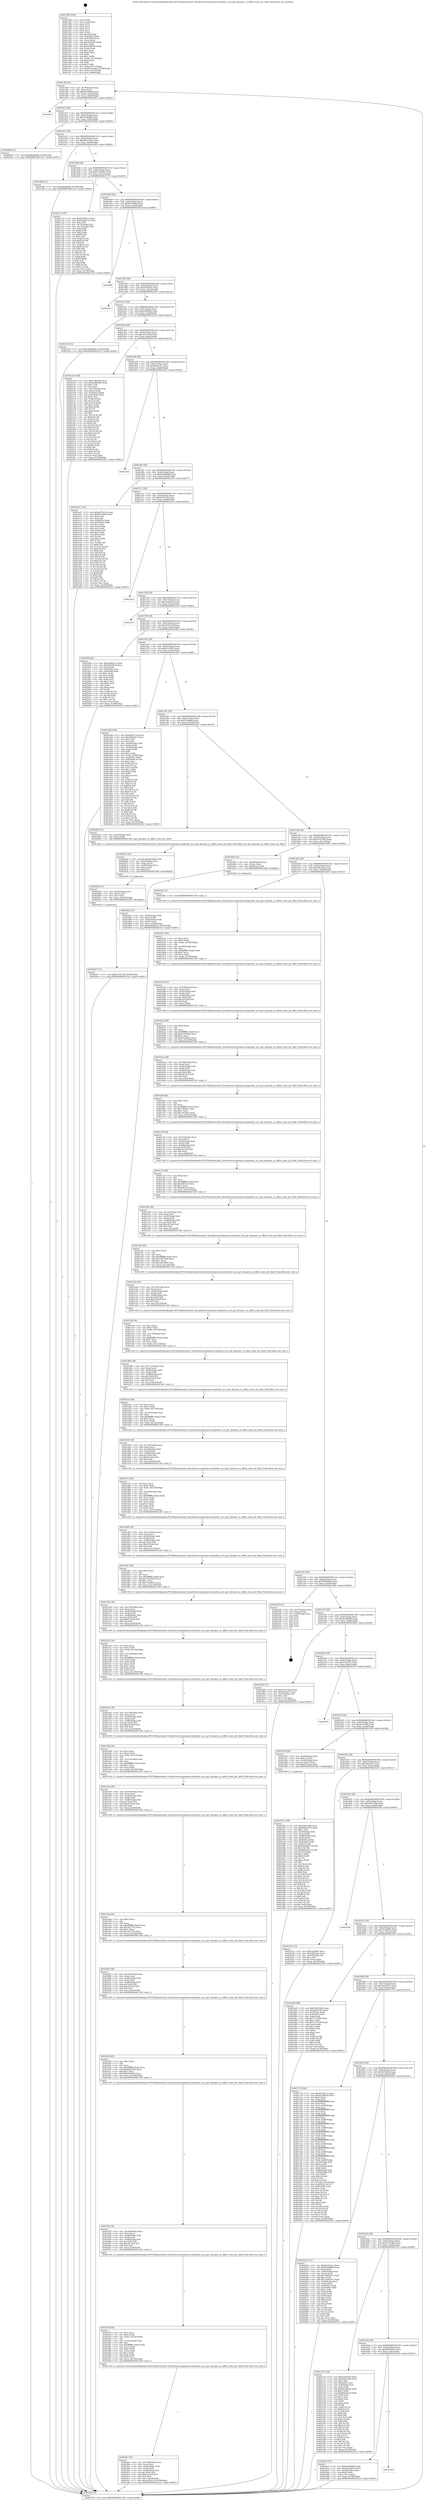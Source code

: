 digraph "0x401390" {
  label = "0x401390 (/mnt/c/Users/mathe/Desktop/tcc/POCII/binaries/extr_linuxdriverscryptoamcccrypto4xx_sa.h_get_dynamic_sa_offset_state_ptr_field_Final-ollvm.out::main(0))"
  labelloc = "t"
  node[shape=record]

  Entry [label="",width=0.3,height=0.3,shape=circle,fillcolor=black,style=filled]
  "0x4013f8" [label="{
     0x4013f8 [29]\l
     | [instrs]\l
     &nbsp;&nbsp;0x4013f8 \<+3\>: mov -0x78(%rbp),%eax\l
     &nbsp;&nbsp;0x4013fb \<+2\>: mov %eax,%ecx\l
     &nbsp;&nbsp;0x4013fd \<+6\>: sub $0x8a299906,%ecx\l
     &nbsp;&nbsp;0x401403 \<+6\>: mov %eax,-0x8c(%rbp)\l
     &nbsp;&nbsp;0x401409 \<+6\>: mov %ecx,-0x90(%rbp)\l
     &nbsp;&nbsp;0x40140f \<+6\>: je 00000000004020f3 \<main+0xd63\>\l
  }"]
  "0x4020f3" [label="{
     0x4020f3\l
  }", style=dashed]
  "0x401415" [label="{
     0x401415 [28]\l
     | [instrs]\l
     &nbsp;&nbsp;0x401415 \<+5\>: jmp 000000000040141a \<main+0x8a\>\l
     &nbsp;&nbsp;0x40141a \<+6\>: mov -0x8c(%rbp),%eax\l
     &nbsp;&nbsp;0x401420 \<+5\>: sub $0x8cd0d9bf,%eax\l
     &nbsp;&nbsp;0x401425 \<+6\>: mov %eax,-0x94(%rbp)\l
     &nbsp;&nbsp;0x40142b \<+6\>: je 000000000040209d \<main+0xd0d\>\l
  }"]
  Exit [label="",width=0.3,height=0.3,shape=circle,fillcolor=black,style=filled,peripheries=2]
  "0x40209d" [label="{
     0x40209d [12]\l
     | [instrs]\l
     &nbsp;&nbsp;0x40209d \<+7\>: movl $0xd6a649d8,-0x78(%rbp)\l
     &nbsp;&nbsp;0x4020a4 \<+5\>: jmp 0000000000402325 \<main+0xf95\>\l
  }"]
  "0x401431" [label="{
     0x401431 [28]\l
     | [instrs]\l
     &nbsp;&nbsp;0x401431 \<+5\>: jmp 0000000000401436 \<main+0xa6\>\l
     &nbsp;&nbsp;0x401436 \<+6\>: mov -0x8c(%rbp),%eax\l
     &nbsp;&nbsp;0x40143c \<+5\>: sub $0x904a5010,%eax\l
     &nbsp;&nbsp;0x401441 \<+6\>: mov %eax,-0x98(%rbp)\l
     &nbsp;&nbsp;0x401447 \<+6\>: je 00000000004019fb \<main+0x66b\>\l
  }"]
  "0x4020e7" [label="{
     0x4020e7 [12]\l
     | [instrs]\l
     &nbsp;&nbsp;0x4020e7 \<+7\>: movl $0x673433dd,-0x78(%rbp)\l
     &nbsp;&nbsp;0x4020ee \<+5\>: jmp 0000000000402325 \<main+0xf95\>\l
  }"]
  "0x4019fb" [label="{
     0x4019fb [12]\l
     | [instrs]\l
     &nbsp;&nbsp;0x4019fb \<+7\>: movl $0xd6a649d8,-0x78(%rbp)\l
     &nbsp;&nbsp;0x401a02 \<+5\>: jmp 0000000000402325 \<main+0xf95\>\l
  }"]
  "0x40144d" [label="{
     0x40144d [28]\l
     | [instrs]\l
     &nbsp;&nbsp;0x40144d \<+5\>: jmp 0000000000401452 \<main+0xc2\>\l
     &nbsp;&nbsp;0x401452 \<+6\>: mov -0x8c(%rbp),%eax\l
     &nbsp;&nbsp;0x401458 \<+5\>: sub $0x9116e403,%eax\l
     &nbsp;&nbsp;0x40145d \<+6\>: mov %eax,-0x9c(%rbp)\l
     &nbsp;&nbsp;0x401463 \<+6\>: je 0000000000401713 \<main+0x383\>\l
  }"]
  "0x4020d2" [label="{
     0x4020d2 [21]\l
     | [instrs]\l
     &nbsp;&nbsp;0x4020d2 \<+4\>: mov -0x50(%rbp),%rcx\l
     &nbsp;&nbsp;0x4020d6 \<+3\>: mov (%rcx),%rcx\l
     &nbsp;&nbsp;0x4020d9 \<+3\>: mov %rcx,%rdi\l
     &nbsp;&nbsp;0x4020dc \<+6\>: mov %eax,-0x154(%rbp)\l
     &nbsp;&nbsp;0x4020e2 \<+5\>: call 0000000000401030 \<free@plt\>\l
     | [calls]\l
     &nbsp;&nbsp;0x401030 \{1\} (unknown)\l
  }"]
  "0x401713" [label="{
     0x401713 [97]\l
     | [instrs]\l
     &nbsp;&nbsp;0x401713 \<+5\>: mov $0x9c500cc1,%eax\l
     &nbsp;&nbsp;0x401718 \<+5\>: mov $0x5a02b710,%ecx\l
     &nbsp;&nbsp;0x40171d \<+2\>: mov $0x1,%dl\l
     &nbsp;&nbsp;0x40171f \<+4\>: mov -0x72(%rbp),%sil\l
     &nbsp;&nbsp;0x401723 \<+4\>: mov -0x71(%rbp),%dil\l
     &nbsp;&nbsp;0x401727 \<+3\>: mov %sil,%r8b\l
     &nbsp;&nbsp;0x40172a \<+4\>: xor $0xff,%r8b\l
     &nbsp;&nbsp;0x40172e \<+3\>: mov %dil,%r9b\l
     &nbsp;&nbsp;0x401731 \<+4\>: xor $0xff,%r9b\l
     &nbsp;&nbsp;0x401735 \<+3\>: xor $0x1,%dl\l
     &nbsp;&nbsp;0x401738 \<+3\>: mov %r8b,%r10b\l
     &nbsp;&nbsp;0x40173b \<+4\>: and $0xff,%r10b\l
     &nbsp;&nbsp;0x40173f \<+3\>: and %dl,%sil\l
     &nbsp;&nbsp;0x401742 \<+3\>: mov %r9b,%r11b\l
     &nbsp;&nbsp;0x401745 \<+4\>: and $0xff,%r11b\l
     &nbsp;&nbsp;0x401749 \<+3\>: and %dl,%dil\l
     &nbsp;&nbsp;0x40174c \<+3\>: or %sil,%r10b\l
     &nbsp;&nbsp;0x40174f \<+3\>: or %dil,%r11b\l
     &nbsp;&nbsp;0x401752 \<+3\>: xor %r11b,%r10b\l
     &nbsp;&nbsp;0x401755 \<+3\>: or %r9b,%r8b\l
     &nbsp;&nbsp;0x401758 \<+4\>: xor $0xff,%r8b\l
     &nbsp;&nbsp;0x40175c \<+3\>: or $0x1,%dl\l
     &nbsp;&nbsp;0x40175f \<+3\>: and %dl,%r8b\l
     &nbsp;&nbsp;0x401762 \<+3\>: or %r8b,%r10b\l
     &nbsp;&nbsp;0x401765 \<+4\>: test $0x1,%r10b\l
     &nbsp;&nbsp;0x401769 \<+3\>: cmovne %ecx,%eax\l
     &nbsp;&nbsp;0x40176c \<+3\>: mov %eax,-0x78(%rbp)\l
     &nbsp;&nbsp;0x40176f \<+5\>: jmp 0000000000402325 \<main+0xf95\>\l
  }"]
  "0x401469" [label="{
     0x401469 [28]\l
     | [instrs]\l
     &nbsp;&nbsp;0x401469 \<+5\>: jmp 000000000040146e \<main+0xde\>\l
     &nbsp;&nbsp;0x40146e \<+6\>: mov -0x8c(%rbp),%eax\l
     &nbsp;&nbsp;0x401474 \<+5\>: sub $0x99230dcf,%eax\l
     &nbsp;&nbsp;0x401479 \<+6\>: mov %eax,-0xa0(%rbp)\l
     &nbsp;&nbsp;0x40147f \<+6\>: je 00000000004020ff \<main+0xd6f\>\l
  }"]
  "0x402325" [label="{
     0x402325 [5]\l
     | [instrs]\l
     &nbsp;&nbsp;0x402325 \<+5\>: jmp 00000000004013f8 \<main+0x68\>\l
  }"]
  "0x401390" [label="{
     0x401390 [104]\l
     | [instrs]\l
     &nbsp;&nbsp;0x401390 \<+1\>: push %rbp\l
     &nbsp;&nbsp;0x401391 \<+3\>: mov %rsp,%rbp\l
     &nbsp;&nbsp;0x401394 \<+2\>: push %r15\l
     &nbsp;&nbsp;0x401396 \<+2\>: push %r14\l
     &nbsp;&nbsp;0x401398 \<+2\>: push %r13\l
     &nbsp;&nbsp;0x40139a \<+2\>: push %r12\l
     &nbsp;&nbsp;0x40139c \<+1\>: push %rbx\l
     &nbsp;&nbsp;0x40139d \<+7\>: sub $0x148,%rsp\l
     &nbsp;&nbsp;0x4013a4 \<+7\>: mov 0x40505c,%eax\l
     &nbsp;&nbsp;0x4013ab \<+7\>: mov 0x405060,%ecx\l
     &nbsp;&nbsp;0x4013b2 \<+2\>: mov %eax,%edx\l
     &nbsp;&nbsp;0x4013b4 \<+6\>: sub $0x4e98260,%edx\l
     &nbsp;&nbsp;0x4013ba \<+3\>: sub $0x1,%edx\l
     &nbsp;&nbsp;0x4013bd \<+6\>: add $0x4e98260,%edx\l
     &nbsp;&nbsp;0x4013c3 \<+3\>: imul %edx,%eax\l
     &nbsp;&nbsp;0x4013c6 \<+3\>: and $0x1,%eax\l
     &nbsp;&nbsp;0x4013c9 \<+3\>: cmp $0x0,%eax\l
     &nbsp;&nbsp;0x4013cc \<+4\>: sete %r8b\l
     &nbsp;&nbsp;0x4013d0 \<+4\>: and $0x1,%r8b\l
     &nbsp;&nbsp;0x4013d4 \<+4\>: mov %r8b,-0x72(%rbp)\l
     &nbsp;&nbsp;0x4013d8 \<+3\>: cmp $0xa,%ecx\l
     &nbsp;&nbsp;0x4013db \<+4\>: setl %r8b\l
     &nbsp;&nbsp;0x4013df \<+4\>: and $0x1,%r8b\l
     &nbsp;&nbsp;0x4013e3 \<+4\>: mov %r8b,-0x71(%rbp)\l
     &nbsp;&nbsp;0x4013e7 \<+7\>: movl $0x9116e403,-0x78(%rbp)\l
     &nbsp;&nbsp;0x4013ee \<+3\>: mov %edi,-0x7c(%rbp)\l
     &nbsp;&nbsp;0x4013f1 \<+7\>: mov %rsi,-0x88(%rbp)\l
  }"]
  "0x4020b5" [label="{
     0x4020b5 [29]\l
     | [instrs]\l
     &nbsp;&nbsp;0x4020b5 \<+10\>: movabs $0x4030b6,%rdi\l
     &nbsp;&nbsp;0x4020bf \<+4\>: mov -0x40(%rbp),%rcx\l
     &nbsp;&nbsp;0x4020c3 \<+2\>: mov %eax,(%rcx)\l
     &nbsp;&nbsp;0x4020c5 \<+4\>: mov -0x40(%rbp),%rcx\l
     &nbsp;&nbsp;0x4020c9 \<+2\>: mov (%rcx),%esi\l
     &nbsp;&nbsp;0x4020cb \<+2\>: mov $0x0,%al\l
     &nbsp;&nbsp;0x4020cd \<+5\>: call 0000000000401040 \<printf@plt\>\l
     | [calls]\l
     &nbsp;&nbsp;0x401040 \{1\} (unknown)\l
  }"]
  "0x4020ff" [label="{
     0x4020ff\l
  }", style=dashed]
  "0x401485" [label="{
     0x401485 [28]\l
     | [instrs]\l
     &nbsp;&nbsp;0x401485 \<+5\>: jmp 000000000040148a \<main+0xfa\>\l
     &nbsp;&nbsp;0x40148a \<+6\>: mov -0x8c(%rbp),%eax\l
     &nbsp;&nbsp;0x401490 \<+5\>: sub $0x9c500cc1,%eax\l
     &nbsp;&nbsp;0x401495 \<+6\>: mov %eax,-0xa4(%rbp)\l
     &nbsp;&nbsp;0x40149b \<+6\>: je 0000000000402255 \<main+0xec5\>\l
  }"]
  "0x401fae" [label="{
     0x401fae [45]\l
     | [instrs]\l
     &nbsp;&nbsp;0x401fae \<+6\>: mov -0x150(%rbp),%ecx\l
     &nbsp;&nbsp;0x401fb4 \<+3\>: imul %eax,%ecx\l
     &nbsp;&nbsp;0x401fb7 \<+4\>: mov -0x50(%rbp),%rdi\l
     &nbsp;&nbsp;0x401fbb \<+3\>: mov (%rdi),%rdi\l
     &nbsp;&nbsp;0x401fbe \<+4\>: mov -0x48(%rbp),%r8\l
     &nbsp;&nbsp;0x401fc2 \<+3\>: movslq (%r8),%r8\l
     &nbsp;&nbsp;0x401fc5 \<+4\>: imul $0x38,%r8,%r8\l
     &nbsp;&nbsp;0x401fc9 \<+3\>: add %r8,%rdi\l
     &nbsp;&nbsp;0x401fcc \<+3\>: mov %ecx,0x34(%rdi)\l
     &nbsp;&nbsp;0x401fcf \<+7\>: movl $0xee952c3f,-0x78(%rbp)\l
     &nbsp;&nbsp;0x401fd6 \<+5\>: jmp 0000000000402325 \<main+0xf95\>\l
  }"]
  "0x402255" [label="{
     0x402255\l
  }", style=dashed]
  "0x4014a1" [label="{
     0x4014a1 [28]\l
     | [instrs]\l
     &nbsp;&nbsp;0x4014a1 \<+5\>: jmp 00000000004014a6 \<main+0x116\>\l
     &nbsp;&nbsp;0x4014a6 \<+6\>: mov -0x8c(%rbp),%eax\l
     &nbsp;&nbsp;0x4014ac \<+5\>: sub $0xaed080d4,%eax\l
     &nbsp;&nbsp;0x4014b1 \<+6\>: mov %eax,-0xa8(%rbp)\l
     &nbsp;&nbsp;0x4014b7 \<+6\>: je 0000000000402234 \<main+0xea4\>\l
  }"]
  "0x401f76" [label="{
     0x401f76 [56]\l
     | [instrs]\l
     &nbsp;&nbsp;0x401f76 \<+2\>: xor %ecx,%ecx\l
     &nbsp;&nbsp;0x401f78 \<+5\>: mov $0x2,%edx\l
     &nbsp;&nbsp;0x401f7d \<+6\>: mov %edx,-0x14c(%rbp)\l
     &nbsp;&nbsp;0x401f83 \<+1\>: cltd\l
     &nbsp;&nbsp;0x401f84 \<+6\>: mov -0x14c(%rbp),%esi\l
     &nbsp;&nbsp;0x401f8a \<+2\>: idiv %esi\l
     &nbsp;&nbsp;0x401f8c \<+6\>: imul $0xfffffffe,%edx,%edx\l
     &nbsp;&nbsp;0x401f92 \<+3\>: mov %ecx,%r9d\l
     &nbsp;&nbsp;0x401f95 \<+3\>: sub %edx,%r9d\l
     &nbsp;&nbsp;0x401f98 \<+2\>: mov %ecx,%edx\l
     &nbsp;&nbsp;0x401f9a \<+3\>: sub $0x1,%edx\l
     &nbsp;&nbsp;0x401f9d \<+3\>: add %edx,%r9d\l
     &nbsp;&nbsp;0x401fa0 \<+3\>: sub %r9d,%ecx\l
     &nbsp;&nbsp;0x401fa3 \<+6\>: mov %ecx,-0x150(%rbp)\l
     &nbsp;&nbsp;0x401fa9 \<+5\>: call 0000000000401160 \<next_i\>\l
     | [calls]\l
     &nbsp;&nbsp;0x401160 \{1\} (/mnt/c/Users/mathe/Desktop/tcc/POCII/binaries/extr_linuxdriverscryptoamcccrypto4xx_sa.h_get_dynamic_sa_offset_state_ptr_field_Final-ollvm.out::next_i)\l
  }"]
  "0x402234" [label="{
     0x402234 [12]\l
     | [instrs]\l
     &nbsp;&nbsp;0x402234 \<+7\>: movl $0x366d80e6,-0x78(%rbp)\l
     &nbsp;&nbsp;0x40223b \<+5\>: jmp 0000000000402325 \<main+0xf95\>\l
  }"]
  "0x4014bd" [label="{
     0x4014bd [28]\l
     | [instrs]\l
     &nbsp;&nbsp;0x4014bd \<+5\>: jmp 00000000004014c2 \<main+0x132\>\l
     &nbsp;&nbsp;0x4014c2 \<+6\>: mov -0x8c(%rbp),%eax\l
     &nbsp;&nbsp;0x4014c8 \<+5\>: sub $0xcbb7ede0,%eax\l
     &nbsp;&nbsp;0x4014cd \<+6\>: mov %eax,-0xac(%rbp)\l
     &nbsp;&nbsp;0x4014d3 \<+6\>: je 00000000004021a0 \<main+0xe10\>\l
  }"]
  "0x401f50" [label="{
     0x401f50 [38]\l
     | [instrs]\l
     &nbsp;&nbsp;0x401f50 \<+6\>: mov -0x148(%rbp),%ecx\l
     &nbsp;&nbsp;0x401f56 \<+3\>: imul %eax,%ecx\l
     &nbsp;&nbsp;0x401f59 \<+4\>: mov -0x50(%rbp),%rdi\l
     &nbsp;&nbsp;0x401f5d \<+3\>: mov (%rdi),%rdi\l
     &nbsp;&nbsp;0x401f60 \<+4\>: mov -0x48(%rbp),%r8\l
     &nbsp;&nbsp;0x401f64 \<+3\>: movslq (%r8),%r8\l
     &nbsp;&nbsp;0x401f67 \<+4\>: imul $0x38,%r8,%r8\l
     &nbsp;&nbsp;0x401f6b \<+3\>: add %r8,%rdi\l
     &nbsp;&nbsp;0x401f6e \<+3\>: mov %ecx,0x30(%rdi)\l
     &nbsp;&nbsp;0x401f71 \<+5\>: call 0000000000401160 \<next_i\>\l
     | [calls]\l
     &nbsp;&nbsp;0x401160 \{1\} (/mnt/c/Users/mathe/Desktop/tcc/POCII/binaries/extr_linuxdriverscryptoamcccrypto4xx_sa.h_get_dynamic_sa_offset_state_ptr_field_Final-ollvm.out::next_i)\l
  }"]
  "0x4021a0" [label="{
     0x4021a0 [148]\l
     | [instrs]\l
     &nbsp;&nbsp;0x4021a0 \<+5\>: mov $0xecabeee8,%eax\l
     &nbsp;&nbsp;0x4021a5 \<+5\>: mov $0xaed080d4,%ecx\l
     &nbsp;&nbsp;0x4021aa \<+2\>: mov $0x1,%dl\l
     &nbsp;&nbsp;0x4021ac \<+2\>: xor %esi,%esi\l
     &nbsp;&nbsp;0x4021ae \<+4\>: mov -0x70(%rbp),%rdi\l
     &nbsp;&nbsp;0x4021b2 \<+6\>: movl $0x0,(%rdi)\l
     &nbsp;&nbsp;0x4021b8 \<+8\>: mov 0x40505c,%r8d\l
     &nbsp;&nbsp;0x4021c0 \<+8\>: mov 0x405060,%r9d\l
     &nbsp;&nbsp;0x4021c8 \<+3\>: sub $0x1,%esi\l
     &nbsp;&nbsp;0x4021cb \<+3\>: mov %r8d,%r10d\l
     &nbsp;&nbsp;0x4021ce \<+3\>: add %esi,%r10d\l
     &nbsp;&nbsp;0x4021d1 \<+4\>: imul %r10d,%r8d\l
     &nbsp;&nbsp;0x4021d5 \<+4\>: and $0x1,%r8d\l
     &nbsp;&nbsp;0x4021d9 \<+4\>: cmp $0x0,%r8d\l
     &nbsp;&nbsp;0x4021dd \<+4\>: sete %r11b\l
     &nbsp;&nbsp;0x4021e1 \<+4\>: cmp $0xa,%r9d\l
     &nbsp;&nbsp;0x4021e5 \<+3\>: setl %bl\l
     &nbsp;&nbsp;0x4021e8 \<+3\>: mov %r11b,%r14b\l
     &nbsp;&nbsp;0x4021eb \<+4\>: xor $0xff,%r14b\l
     &nbsp;&nbsp;0x4021ef \<+3\>: mov %bl,%r15b\l
     &nbsp;&nbsp;0x4021f2 \<+4\>: xor $0xff,%r15b\l
     &nbsp;&nbsp;0x4021f6 \<+3\>: xor $0x0,%dl\l
     &nbsp;&nbsp;0x4021f9 \<+3\>: mov %r14b,%r12b\l
     &nbsp;&nbsp;0x4021fc \<+4\>: and $0x0,%r12b\l
     &nbsp;&nbsp;0x402200 \<+3\>: and %dl,%r11b\l
     &nbsp;&nbsp;0x402203 \<+3\>: mov %r15b,%r13b\l
     &nbsp;&nbsp;0x402206 \<+4\>: and $0x0,%r13b\l
     &nbsp;&nbsp;0x40220a \<+2\>: and %dl,%bl\l
     &nbsp;&nbsp;0x40220c \<+3\>: or %r11b,%r12b\l
     &nbsp;&nbsp;0x40220f \<+3\>: or %bl,%r13b\l
     &nbsp;&nbsp;0x402212 \<+3\>: xor %r13b,%r12b\l
     &nbsp;&nbsp;0x402215 \<+3\>: or %r15b,%r14b\l
     &nbsp;&nbsp;0x402218 \<+4\>: xor $0xff,%r14b\l
     &nbsp;&nbsp;0x40221c \<+3\>: or $0x0,%dl\l
     &nbsp;&nbsp;0x40221f \<+3\>: and %dl,%r14b\l
     &nbsp;&nbsp;0x402222 \<+3\>: or %r14b,%r12b\l
     &nbsp;&nbsp;0x402225 \<+4\>: test $0x1,%r12b\l
     &nbsp;&nbsp;0x402229 \<+3\>: cmovne %ecx,%eax\l
     &nbsp;&nbsp;0x40222c \<+3\>: mov %eax,-0x78(%rbp)\l
     &nbsp;&nbsp;0x40222f \<+5\>: jmp 0000000000402325 \<main+0xf95\>\l
  }"]
  "0x4014d9" [label="{
     0x4014d9 [28]\l
     | [instrs]\l
     &nbsp;&nbsp;0x4014d9 \<+5\>: jmp 00000000004014de \<main+0x14e\>\l
     &nbsp;&nbsp;0x4014de \<+6\>: mov -0x8c(%rbp),%eax\l
     &nbsp;&nbsp;0x4014e4 \<+5\>: sub $0xd4a4e3cc,%eax\l
     &nbsp;&nbsp;0x4014e9 \<+6\>: mov %eax,-0xb0(%rbp)\l
     &nbsp;&nbsp;0x4014ef \<+6\>: je 00000000004022ed \<main+0xf5d\>\l
  }"]
  "0x401f28" [label="{
     0x401f28 [40]\l
     | [instrs]\l
     &nbsp;&nbsp;0x401f28 \<+5\>: mov $0x2,%ecx\l
     &nbsp;&nbsp;0x401f2d \<+1\>: cltd\l
     &nbsp;&nbsp;0x401f2e \<+2\>: idiv %ecx\l
     &nbsp;&nbsp;0x401f30 \<+6\>: imul $0xfffffffe,%edx,%ecx\l
     &nbsp;&nbsp;0x401f36 \<+6\>: sub $0xfe9a5063,%ecx\l
     &nbsp;&nbsp;0x401f3c \<+3\>: add $0x1,%ecx\l
     &nbsp;&nbsp;0x401f3f \<+6\>: add $0xfe9a5063,%ecx\l
     &nbsp;&nbsp;0x401f45 \<+6\>: mov %ecx,-0x148(%rbp)\l
     &nbsp;&nbsp;0x401f4b \<+5\>: call 0000000000401160 \<next_i\>\l
     | [calls]\l
     &nbsp;&nbsp;0x401160 \{1\} (/mnt/c/Users/mathe/Desktop/tcc/POCII/binaries/extr_linuxdriverscryptoamcccrypto4xx_sa.h_get_dynamic_sa_offset_state_ptr_field_Final-ollvm.out::next_i)\l
  }"]
  "0x4022ed" [label="{
     0x4022ed\l
  }", style=dashed]
  "0x4014f5" [label="{
     0x4014f5 [28]\l
     | [instrs]\l
     &nbsp;&nbsp;0x4014f5 \<+5\>: jmp 00000000004014fa \<main+0x16a\>\l
     &nbsp;&nbsp;0x4014fa \<+6\>: mov -0x8c(%rbp),%eax\l
     &nbsp;&nbsp;0x401500 \<+5\>: sub $0xd6a649d8,%eax\l
     &nbsp;&nbsp;0x401505 \<+6\>: mov %eax,-0xb4(%rbp)\l
     &nbsp;&nbsp;0x40150b \<+6\>: je 0000000000401a07 \<main+0x677\>\l
  }"]
  "0x401f02" [label="{
     0x401f02 [38]\l
     | [instrs]\l
     &nbsp;&nbsp;0x401f02 \<+6\>: mov -0x144(%rbp),%ecx\l
     &nbsp;&nbsp;0x401f08 \<+3\>: imul %eax,%ecx\l
     &nbsp;&nbsp;0x401f0b \<+4\>: mov -0x50(%rbp),%rdi\l
     &nbsp;&nbsp;0x401f0f \<+3\>: mov (%rdi),%rdi\l
     &nbsp;&nbsp;0x401f12 \<+4\>: mov -0x48(%rbp),%r8\l
     &nbsp;&nbsp;0x401f16 \<+3\>: movslq (%r8),%r8\l
     &nbsp;&nbsp;0x401f19 \<+4\>: imul $0x38,%r8,%r8\l
     &nbsp;&nbsp;0x401f1d \<+3\>: add %r8,%rdi\l
     &nbsp;&nbsp;0x401f20 \<+3\>: mov %ecx,0x2c(%rdi)\l
     &nbsp;&nbsp;0x401f23 \<+5\>: call 0000000000401160 \<next_i\>\l
     | [calls]\l
     &nbsp;&nbsp;0x401160 \{1\} (/mnt/c/Users/mathe/Desktop/tcc/POCII/binaries/extr_linuxdriverscryptoamcccrypto4xx_sa.h_get_dynamic_sa_offset_state_ptr_field_Final-ollvm.out::next_i)\l
  }"]
  "0x401a07" [label="{
     0x401a07 [134]\l
     | [instrs]\l
     &nbsp;&nbsp;0x401a07 \<+5\>: mov $0xebf7b13d,%eax\l
     &nbsp;&nbsp;0x401a0c \<+5\>: mov $0xfb1d5f63,%ecx\l
     &nbsp;&nbsp;0x401a11 \<+2\>: mov $0x1,%dl\l
     &nbsp;&nbsp;0x401a13 \<+2\>: xor %esi,%esi\l
     &nbsp;&nbsp;0x401a15 \<+7\>: mov 0x40505c,%edi\l
     &nbsp;&nbsp;0x401a1c \<+8\>: mov 0x405060,%r8d\l
     &nbsp;&nbsp;0x401a24 \<+3\>: sub $0x1,%esi\l
     &nbsp;&nbsp;0x401a27 \<+3\>: mov %edi,%r9d\l
     &nbsp;&nbsp;0x401a2a \<+3\>: add %esi,%r9d\l
     &nbsp;&nbsp;0x401a2d \<+4\>: imul %r9d,%edi\l
     &nbsp;&nbsp;0x401a31 \<+3\>: and $0x1,%edi\l
     &nbsp;&nbsp;0x401a34 \<+3\>: cmp $0x0,%edi\l
     &nbsp;&nbsp;0x401a37 \<+4\>: sete %r10b\l
     &nbsp;&nbsp;0x401a3b \<+4\>: cmp $0xa,%r8d\l
     &nbsp;&nbsp;0x401a3f \<+4\>: setl %r11b\l
     &nbsp;&nbsp;0x401a43 \<+3\>: mov %r10b,%bl\l
     &nbsp;&nbsp;0x401a46 \<+3\>: xor $0xff,%bl\l
     &nbsp;&nbsp;0x401a49 \<+3\>: mov %r11b,%r14b\l
     &nbsp;&nbsp;0x401a4c \<+4\>: xor $0xff,%r14b\l
     &nbsp;&nbsp;0x401a50 \<+3\>: xor $0x0,%dl\l
     &nbsp;&nbsp;0x401a53 \<+3\>: mov %bl,%r15b\l
     &nbsp;&nbsp;0x401a56 \<+4\>: and $0x0,%r15b\l
     &nbsp;&nbsp;0x401a5a \<+3\>: and %dl,%r10b\l
     &nbsp;&nbsp;0x401a5d \<+3\>: mov %r14b,%r12b\l
     &nbsp;&nbsp;0x401a60 \<+4\>: and $0x0,%r12b\l
     &nbsp;&nbsp;0x401a64 \<+3\>: and %dl,%r11b\l
     &nbsp;&nbsp;0x401a67 \<+3\>: or %r10b,%r15b\l
     &nbsp;&nbsp;0x401a6a \<+3\>: or %r11b,%r12b\l
     &nbsp;&nbsp;0x401a6d \<+3\>: xor %r12b,%r15b\l
     &nbsp;&nbsp;0x401a70 \<+3\>: or %r14b,%bl\l
     &nbsp;&nbsp;0x401a73 \<+3\>: xor $0xff,%bl\l
     &nbsp;&nbsp;0x401a76 \<+3\>: or $0x0,%dl\l
     &nbsp;&nbsp;0x401a79 \<+2\>: and %dl,%bl\l
     &nbsp;&nbsp;0x401a7b \<+3\>: or %bl,%r15b\l
     &nbsp;&nbsp;0x401a7e \<+4\>: test $0x1,%r15b\l
     &nbsp;&nbsp;0x401a82 \<+3\>: cmovne %ecx,%eax\l
     &nbsp;&nbsp;0x401a85 \<+3\>: mov %eax,-0x78(%rbp)\l
     &nbsp;&nbsp;0x401a88 \<+5\>: jmp 0000000000402325 \<main+0xf95\>\l
  }"]
  "0x401511" [label="{
     0x401511 [28]\l
     | [instrs]\l
     &nbsp;&nbsp;0x401511 \<+5\>: jmp 0000000000401516 \<main+0x186\>\l
     &nbsp;&nbsp;0x401516 \<+6\>: mov -0x8c(%rbp),%eax\l
     &nbsp;&nbsp;0x40151c \<+5\>: sub $0xebf7b13d,%eax\l
     &nbsp;&nbsp;0x401521 \<+6\>: mov %eax,-0xb8(%rbp)\l
     &nbsp;&nbsp;0x401527 \<+6\>: je 00000000004022cb \<main+0xf3b\>\l
  }"]
  "0x401eda" [label="{
     0x401eda [40]\l
     | [instrs]\l
     &nbsp;&nbsp;0x401eda \<+5\>: mov $0x2,%ecx\l
     &nbsp;&nbsp;0x401edf \<+1\>: cltd\l
     &nbsp;&nbsp;0x401ee0 \<+2\>: idiv %ecx\l
     &nbsp;&nbsp;0x401ee2 \<+6\>: imul $0xfffffffe,%edx,%ecx\l
     &nbsp;&nbsp;0x401ee8 \<+6\>: add $0x34c7532,%ecx\l
     &nbsp;&nbsp;0x401eee \<+3\>: add $0x1,%ecx\l
     &nbsp;&nbsp;0x401ef1 \<+6\>: sub $0x34c7532,%ecx\l
     &nbsp;&nbsp;0x401ef7 \<+6\>: mov %ecx,-0x144(%rbp)\l
     &nbsp;&nbsp;0x401efd \<+5\>: call 0000000000401160 \<next_i\>\l
     | [calls]\l
     &nbsp;&nbsp;0x401160 \{1\} (/mnt/c/Users/mathe/Desktop/tcc/POCII/binaries/extr_linuxdriverscryptoamcccrypto4xx_sa.h_get_dynamic_sa_offset_state_ptr_field_Final-ollvm.out::next_i)\l
  }"]
  "0x4022cb" [label="{
     0x4022cb\l
  }", style=dashed]
  "0x40152d" [label="{
     0x40152d [28]\l
     | [instrs]\l
     &nbsp;&nbsp;0x40152d \<+5\>: jmp 0000000000401532 \<main+0x1a2\>\l
     &nbsp;&nbsp;0x401532 \<+6\>: mov -0x8c(%rbp),%eax\l
     &nbsp;&nbsp;0x401538 \<+5\>: sub $0xecabeee8,%eax\l
     &nbsp;&nbsp;0x40153d \<+6\>: mov %eax,-0xbc(%rbp)\l
     &nbsp;&nbsp;0x401543 \<+6\>: je 0000000000402314 \<main+0xf84\>\l
  }"]
  "0x401eb4" [label="{
     0x401eb4 [38]\l
     | [instrs]\l
     &nbsp;&nbsp;0x401eb4 \<+6\>: mov -0x140(%rbp),%ecx\l
     &nbsp;&nbsp;0x401eba \<+3\>: imul %eax,%ecx\l
     &nbsp;&nbsp;0x401ebd \<+4\>: mov -0x50(%rbp),%rdi\l
     &nbsp;&nbsp;0x401ec1 \<+3\>: mov (%rdi),%rdi\l
     &nbsp;&nbsp;0x401ec4 \<+4\>: mov -0x48(%rbp),%r8\l
     &nbsp;&nbsp;0x401ec8 \<+3\>: movslq (%r8),%r8\l
     &nbsp;&nbsp;0x401ecb \<+4\>: imul $0x38,%r8,%r8\l
     &nbsp;&nbsp;0x401ecf \<+3\>: add %r8,%rdi\l
     &nbsp;&nbsp;0x401ed2 \<+3\>: mov %ecx,0x28(%rdi)\l
     &nbsp;&nbsp;0x401ed5 \<+5\>: call 0000000000401160 \<next_i\>\l
     | [calls]\l
     &nbsp;&nbsp;0x401160 \{1\} (/mnt/c/Users/mathe/Desktop/tcc/POCII/binaries/extr_linuxdriverscryptoamcccrypto4xx_sa.h_get_dynamic_sa_offset_state_ptr_field_Final-ollvm.out::next_i)\l
  }"]
  "0x402314" [label="{
     0x402314\l
  }", style=dashed]
  "0x401549" [label="{
     0x401549 [28]\l
     | [instrs]\l
     &nbsp;&nbsp;0x401549 \<+5\>: jmp 000000000040154e \<main+0x1be\>\l
     &nbsp;&nbsp;0x40154e \<+6\>: mov -0x8c(%rbp),%eax\l
     &nbsp;&nbsp;0x401554 \<+5\>: sub $0xee952c3f,%eax\l
     &nbsp;&nbsp;0x401559 \<+6\>: mov %eax,-0xc0(%rbp)\l
     &nbsp;&nbsp;0x40155f \<+6\>: je 0000000000401fdb \<main+0xc4b\>\l
  }"]
  "0x401e88" [label="{
     0x401e88 [44]\l
     | [instrs]\l
     &nbsp;&nbsp;0x401e88 \<+2\>: xor %ecx,%ecx\l
     &nbsp;&nbsp;0x401e8a \<+5\>: mov $0x2,%edx\l
     &nbsp;&nbsp;0x401e8f \<+6\>: mov %edx,-0x13c(%rbp)\l
     &nbsp;&nbsp;0x401e95 \<+1\>: cltd\l
     &nbsp;&nbsp;0x401e96 \<+6\>: mov -0x13c(%rbp),%esi\l
     &nbsp;&nbsp;0x401e9c \<+2\>: idiv %esi\l
     &nbsp;&nbsp;0x401e9e \<+6\>: imul $0xfffffffe,%edx,%edx\l
     &nbsp;&nbsp;0x401ea4 \<+3\>: sub $0x1,%ecx\l
     &nbsp;&nbsp;0x401ea7 \<+2\>: sub %ecx,%edx\l
     &nbsp;&nbsp;0x401ea9 \<+6\>: mov %edx,-0x140(%rbp)\l
     &nbsp;&nbsp;0x401eaf \<+5\>: call 0000000000401160 \<next_i\>\l
     | [calls]\l
     &nbsp;&nbsp;0x401160 \{1\} (/mnt/c/Users/mathe/Desktop/tcc/POCII/binaries/extr_linuxdriverscryptoamcccrypto4xx_sa.h_get_dynamic_sa_offset_state_ptr_field_Final-ollvm.out::next_i)\l
  }"]
  "0x401fdb" [label="{
     0x401fdb [83]\l
     | [instrs]\l
     &nbsp;&nbsp;0x401fdb \<+5\>: mov $0xd4a4e3cc,%eax\l
     &nbsp;&nbsp;0x401fe0 \<+5\>: mov $0x5bf3945d,%ecx\l
     &nbsp;&nbsp;0x401fe5 \<+2\>: xor %edx,%edx\l
     &nbsp;&nbsp;0x401fe7 \<+7\>: mov 0x40505c,%esi\l
     &nbsp;&nbsp;0x401fee \<+7\>: mov 0x405060,%edi\l
     &nbsp;&nbsp;0x401ff5 \<+3\>: sub $0x1,%edx\l
     &nbsp;&nbsp;0x401ff8 \<+3\>: mov %esi,%r8d\l
     &nbsp;&nbsp;0x401ffb \<+3\>: add %edx,%r8d\l
     &nbsp;&nbsp;0x401ffe \<+4\>: imul %r8d,%esi\l
     &nbsp;&nbsp;0x402002 \<+3\>: and $0x1,%esi\l
     &nbsp;&nbsp;0x402005 \<+3\>: cmp $0x0,%esi\l
     &nbsp;&nbsp;0x402008 \<+4\>: sete %r9b\l
     &nbsp;&nbsp;0x40200c \<+3\>: cmp $0xa,%edi\l
     &nbsp;&nbsp;0x40200f \<+4\>: setl %r10b\l
     &nbsp;&nbsp;0x402013 \<+3\>: mov %r9b,%r11b\l
     &nbsp;&nbsp;0x402016 \<+3\>: and %r10b,%r11b\l
     &nbsp;&nbsp;0x402019 \<+3\>: xor %r10b,%r9b\l
     &nbsp;&nbsp;0x40201c \<+3\>: or %r9b,%r11b\l
     &nbsp;&nbsp;0x40201f \<+4\>: test $0x1,%r11b\l
     &nbsp;&nbsp;0x402023 \<+3\>: cmovne %ecx,%eax\l
     &nbsp;&nbsp;0x402026 \<+3\>: mov %eax,-0x78(%rbp)\l
     &nbsp;&nbsp;0x402029 \<+5\>: jmp 0000000000402325 \<main+0xf95\>\l
  }"]
  "0x401565" [label="{
     0x401565 [28]\l
     | [instrs]\l
     &nbsp;&nbsp;0x401565 \<+5\>: jmp 000000000040156a \<main+0x1da\>\l
     &nbsp;&nbsp;0x40156a \<+6\>: mov -0x8c(%rbp),%eax\l
     &nbsp;&nbsp;0x401570 \<+5\>: sub $0xfb1d5f63,%eax\l
     &nbsp;&nbsp;0x401575 \<+6\>: mov %eax,-0xc4(%rbp)\l
     &nbsp;&nbsp;0x40157b \<+6\>: je 0000000000401a8d \<main+0x6fd\>\l
  }"]
  "0x401e62" [label="{
     0x401e62 [38]\l
     | [instrs]\l
     &nbsp;&nbsp;0x401e62 \<+6\>: mov -0x138(%rbp),%ecx\l
     &nbsp;&nbsp;0x401e68 \<+3\>: imul %eax,%ecx\l
     &nbsp;&nbsp;0x401e6b \<+4\>: mov -0x50(%rbp),%rdi\l
     &nbsp;&nbsp;0x401e6f \<+3\>: mov (%rdi),%rdi\l
     &nbsp;&nbsp;0x401e72 \<+4\>: mov -0x48(%rbp),%r8\l
     &nbsp;&nbsp;0x401e76 \<+3\>: movslq (%r8),%r8\l
     &nbsp;&nbsp;0x401e79 \<+4\>: imul $0x38,%r8,%r8\l
     &nbsp;&nbsp;0x401e7d \<+3\>: add %r8,%rdi\l
     &nbsp;&nbsp;0x401e80 \<+3\>: mov %ecx,0x24(%rdi)\l
     &nbsp;&nbsp;0x401e83 \<+5\>: call 0000000000401160 \<next_i\>\l
     | [calls]\l
     &nbsp;&nbsp;0x401160 \{1\} (/mnt/c/Users/mathe/Desktop/tcc/POCII/binaries/extr_linuxdriverscryptoamcccrypto4xx_sa.h_get_dynamic_sa_offset_state_ptr_field_Final-ollvm.out::next_i)\l
  }"]
  "0x401a8d" [label="{
     0x401a8d [164]\l
     | [instrs]\l
     &nbsp;&nbsp;0x401a8d \<+5\>: mov $0xebf7b13d,%eax\l
     &nbsp;&nbsp;0x401a92 \<+5\>: mov $0x50fae9c7,%ecx\l
     &nbsp;&nbsp;0x401a97 \<+2\>: mov $0x1,%dl\l
     &nbsp;&nbsp;0x401a99 \<+2\>: xor %esi,%esi\l
     &nbsp;&nbsp;0x401a9b \<+4\>: mov -0x48(%rbp),%rdi\l
     &nbsp;&nbsp;0x401a9f \<+3\>: mov (%rdi),%r8d\l
     &nbsp;&nbsp;0x401aa2 \<+4\>: mov -0x58(%rbp),%rdi\l
     &nbsp;&nbsp;0x401aa6 \<+3\>: cmp (%rdi),%r8d\l
     &nbsp;&nbsp;0x401aa9 \<+4\>: setl %r9b\l
     &nbsp;&nbsp;0x401aad \<+4\>: and $0x1,%r9b\l
     &nbsp;&nbsp;0x401ab1 \<+4\>: mov %r9b,-0x29(%rbp)\l
     &nbsp;&nbsp;0x401ab5 \<+8\>: mov 0x40505c,%r8d\l
     &nbsp;&nbsp;0x401abd \<+8\>: mov 0x405060,%r10d\l
     &nbsp;&nbsp;0x401ac5 \<+3\>: sub $0x1,%esi\l
     &nbsp;&nbsp;0x401ac8 \<+3\>: mov %r8d,%r11d\l
     &nbsp;&nbsp;0x401acb \<+3\>: add %esi,%r11d\l
     &nbsp;&nbsp;0x401ace \<+4\>: imul %r11d,%r8d\l
     &nbsp;&nbsp;0x401ad2 \<+4\>: and $0x1,%r8d\l
     &nbsp;&nbsp;0x401ad6 \<+4\>: cmp $0x0,%r8d\l
     &nbsp;&nbsp;0x401ada \<+4\>: sete %r9b\l
     &nbsp;&nbsp;0x401ade \<+4\>: cmp $0xa,%r10d\l
     &nbsp;&nbsp;0x401ae2 \<+3\>: setl %bl\l
     &nbsp;&nbsp;0x401ae5 \<+3\>: mov %r9b,%r14b\l
     &nbsp;&nbsp;0x401ae8 \<+4\>: xor $0xff,%r14b\l
     &nbsp;&nbsp;0x401aec \<+3\>: mov %bl,%r15b\l
     &nbsp;&nbsp;0x401aef \<+4\>: xor $0xff,%r15b\l
     &nbsp;&nbsp;0x401af3 \<+3\>: xor $0x0,%dl\l
     &nbsp;&nbsp;0x401af6 \<+3\>: mov %r14b,%r12b\l
     &nbsp;&nbsp;0x401af9 \<+4\>: and $0x0,%r12b\l
     &nbsp;&nbsp;0x401afd \<+3\>: and %dl,%r9b\l
     &nbsp;&nbsp;0x401b00 \<+3\>: mov %r15b,%r13b\l
     &nbsp;&nbsp;0x401b03 \<+4\>: and $0x0,%r13b\l
     &nbsp;&nbsp;0x401b07 \<+2\>: and %dl,%bl\l
     &nbsp;&nbsp;0x401b09 \<+3\>: or %r9b,%r12b\l
     &nbsp;&nbsp;0x401b0c \<+3\>: or %bl,%r13b\l
     &nbsp;&nbsp;0x401b0f \<+3\>: xor %r13b,%r12b\l
     &nbsp;&nbsp;0x401b12 \<+3\>: or %r15b,%r14b\l
     &nbsp;&nbsp;0x401b15 \<+4\>: xor $0xff,%r14b\l
     &nbsp;&nbsp;0x401b19 \<+3\>: or $0x0,%dl\l
     &nbsp;&nbsp;0x401b1c \<+3\>: and %dl,%r14b\l
     &nbsp;&nbsp;0x401b1f \<+3\>: or %r14b,%r12b\l
     &nbsp;&nbsp;0x401b22 \<+4\>: test $0x1,%r12b\l
     &nbsp;&nbsp;0x401b26 \<+3\>: cmovne %ecx,%eax\l
     &nbsp;&nbsp;0x401b29 \<+3\>: mov %eax,-0x78(%rbp)\l
     &nbsp;&nbsp;0x401b2c \<+5\>: jmp 0000000000402325 \<main+0xf95\>\l
  }"]
  "0x401581" [label="{
     0x401581 [28]\l
     | [instrs]\l
     &nbsp;&nbsp;0x401581 \<+5\>: jmp 0000000000401586 \<main+0x1f6\>\l
     &nbsp;&nbsp;0x401586 \<+6\>: mov -0x8c(%rbp),%eax\l
     &nbsp;&nbsp;0x40158c \<+5\>: sub $0x52e6d9e,%eax\l
     &nbsp;&nbsp;0x401591 \<+6\>: mov %eax,-0xc8(%rbp)\l
     &nbsp;&nbsp;0x401597 \<+6\>: je 00000000004020a9 \<main+0xd19\>\l
  }"]
  "0x401e2a" [label="{
     0x401e2a [56]\l
     | [instrs]\l
     &nbsp;&nbsp;0x401e2a \<+2\>: xor %ecx,%ecx\l
     &nbsp;&nbsp;0x401e2c \<+5\>: mov $0x2,%edx\l
     &nbsp;&nbsp;0x401e31 \<+6\>: mov %edx,-0x134(%rbp)\l
     &nbsp;&nbsp;0x401e37 \<+1\>: cltd\l
     &nbsp;&nbsp;0x401e38 \<+6\>: mov -0x134(%rbp),%esi\l
     &nbsp;&nbsp;0x401e3e \<+2\>: idiv %esi\l
     &nbsp;&nbsp;0x401e40 \<+6\>: imul $0xfffffffe,%edx,%edx\l
     &nbsp;&nbsp;0x401e46 \<+3\>: mov %ecx,%r9d\l
     &nbsp;&nbsp;0x401e49 \<+3\>: sub %edx,%r9d\l
     &nbsp;&nbsp;0x401e4c \<+2\>: mov %ecx,%edx\l
     &nbsp;&nbsp;0x401e4e \<+3\>: sub $0x1,%edx\l
     &nbsp;&nbsp;0x401e51 \<+3\>: add %edx,%r9d\l
     &nbsp;&nbsp;0x401e54 \<+3\>: sub %r9d,%ecx\l
     &nbsp;&nbsp;0x401e57 \<+6\>: mov %ecx,-0x138(%rbp)\l
     &nbsp;&nbsp;0x401e5d \<+5\>: call 0000000000401160 \<next_i\>\l
     | [calls]\l
     &nbsp;&nbsp;0x401160 \{1\} (/mnt/c/Users/mathe/Desktop/tcc/POCII/binaries/extr_linuxdriverscryptoamcccrypto4xx_sa.h_get_dynamic_sa_offset_state_ptr_field_Final-ollvm.out::next_i)\l
  }"]
  "0x4020a9" [label="{
     0x4020a9 [12]\l
     | [instrs]\l
     &nbsp;&nbsp;0x4020a9 \<+4\>: mov -0x50(%rbp),%rax\l
     &nbsp;&nbsp;0x4020ad \<+3\>: mov (%rax),%rdi\l
     &nbsp;&nbsp;0x4020b0 \<+5\>: call 0000000000401240 \<get_dynamic_sa_offset_state_ptr_field\>\l
     | [calls]\l
     &nbsp;&nbsp;0x401240 \{1\} (/mnt/c/Users/mathe/Desktop/tcc/POCII/binaries/extr_linuxdriverscryptoamcccrypto4xx_sa.h_get_dynamic_sa_offset_state_ptr_field_Final-ollvm.out::get_dynamic_sa_offset_state_ptr_field)\l
  }"]
  "0x40159d" [label="{
     0x40159d [28]\l
     | [instrs]\l
     &nbsp;&nbsp;0x40159d \<+5\>: jmp 00000000004015a2 \<main+0x212\>\l
     &nbsp;&nbsp;0x4015a2 \<+6\>: mov -0x8c(%rbp),%eax\l
     &nbsp;&nbsp;0x4015a8 \<+5\>: sub $0x105315dd,%eax\l
     &nbsp;&nbsp;0x4015ad \<+6\>: mov %eax,-0xcc(%rbp)\l
     &nbsp;&nbsp;0x4015b3 \<+6\>: je 000000000040189a \<main+0x50a\>\l
  }"]
  "0x401e04" [label="{
     0x401e04 [38]\l
     | [instrs]\l
     &nbsp;&nbsp;0x401e04 \<+6\>: mov -0x130(%rbp),%ecx\l
     &nbsp;&nbsp;0x401e0a \<+3\>: imul %eax,%ecx\l
     &nbsp;&nbsp;0x401e0d \<+4\>: mov -0x50(%rbp),%rdi\l
     &nbsp;&nbsp;0x401e11 \<+3\>: mov (%rdi),%rdi\l
     &nbsp;&nbsp;0x401e14 \<+4\>: mov -0x48(%rbp),%r8\l
     &nbsp;&nbsp;0x401e18 \<+3\>: movslq (%r8),%r8\l
     &nbsp;&nbsp;0x401e1b \<+4\>: imul $0x38,%r8,%r8\l
     &nbsp;&nbsp;0x401e1f \<+3\>: add %r8,%rdi\l
     &nbsp;&nbsp;0x401e22 \<+3\>: mov %ecx,0x20(%rdi)\l
     &nbsp;&nbsp;0x401e25 \<+5\>: call 0000000000401160 \<next_i\>\l
     | [calls]\l
     &nbsp;&nbsp;0x401160 \{1\} (/mnt/c/Users/mathe/Desktop/tcc/POCII/binaries/extr_linuxdriverscryptoamcccrypto4xx_sa.h_get_dynamic_sa_offset_state_ptr_field_Final-ollvm.out::next_i)\l
  }"]
  "0x40189a" [label="{
     0x40189a [16]\l
     | [instrs]\l
     &nbsp;&nbsp;0x40189a \<+4\>: mov -0x68(%rbp),%rax\l
     &nbsp;&nbsp;0x40189e \<+3\>: mov (%rax),%rax\l
     &nbsp;&nbsp;0x4018a1 \<+4\>: mov 0x8(%rax),%rdi\l
     &nbsp;&nbsp;0x4018a5 \<+5\>: call 0000000000401060 \<atoi@plt\>\l
     | [calls]\l
     &nbsp;&nbsp;0x401060 \{1\} (unknown)\l
  }"]
  "0x4015b9" [label="{
     0x4015b9 [28]\l
     | [instrs]\l
     &nbsp;&nbsp;0x4015b9 \<+5\>: jmp 00000000004015be \<main+0x22e\>\l
     &nbsp;&nbsp;0x4015be \<+6\>: mov -0x8c(%rbp),%eax\l
     &nbsp;&nbsp;0x4015c4 \<+5\>: sub $0x25fb1daa,%eax\l
     &nbsp;&nbsp;0x4015c9 \<+6\>: mov %eax,-0xd0(%rbp)\l
     &nbsp;&nbsp;0x4015cf \<+6\>: je 0000000000401b4c \<main+0x7bc\>\l
  }"]
  "0x401ddc" [label="{
     0x401ddc [40]\l
     | [instrs]\l
     &nbsp;&nbsp;0x401ddc \<+5\>: mov $0x2,%ecx\l
     &nbsp;&nbsp;0x401de1 \<+1\>: cltd\l
     &nbsp;&nbsp;0x401de2 \<+2\>: idiv %ecx\l
     &nbsp;&nbsp;0x401de4 \<+6\>: imul $0xfffffffe,%edx,%ecx\l
     &nbsp;&nbsp;0x401dea \<+6\>: add $0x71bc8025,%ecx\l
     &nbsp;&nbsp;0x401df0 \<+3\>: add $0x1,%ecx\l
     &nbsp;&nbsp;0x401df3 \<+6\>: sub $0x71bc8025,%ecx\l
     &nbsp;&nbsp;0x401df9 \<+6\>: mov %ecx,-0x130(%rbp)\l
     &nbsp;&nbsp;0x401dff \<+5\>: call 0000000000401160 \<next_i\>\l
     | [calls]\l
     &nbsp;&nbsp;0x401160 \{1\} (/mnt/c/Users/mathe/Desktop/tcc/POCII/binaries/extr_linuxdriverscryptoamcccrypto4xx_sa.h_get_dynamic_sa_offset_state_ptr_field_Final-ollvm.out::next_i)\l
  }"]
  "0x401b4c" [label="{
     0x401b4c [5]\l
     | [instrs]\l
     &nbsp;&nbsp;0x401b4c \<+5\>: call 0000000000401160 \<next_i\>\l
     | [calls]\l
     &nbsp;&nbsp;0x401160 \{1\} (/mnt/c/Users/mathe/Desktop/tcc/POCII/binaries/extr_linuxdriverscryptoamcccrypto4xx_sa.h_get_dynamic_sa_offset_state_ptr_field_Final-ollvm.out::next_i)\l
  }"]
  "0x4015d5" [label="{
     0x4015d5 [28]\l
     | [instrs]\l
     &nbsp;&nbsp;0x4015d5 \<+5\>: jmp 00000000004015da \<main+0x24a\>\l
     &nbsp;&nbsp;0x4015da \<+6\>: mov -0x8c(%rbp),%eax\l
     &nbsp;&nbsp;0x4015e0 \<+5\>: sub $0x366d80e6,%eax\l
     &nbsp;&nbsp;0x4015e5 \<+6\>: mov %eax,-0xd4(%rbp)\l
     &nbsp;&nbsp;0x4015eb \<+6\>: je 0000000000402240 \<main+0xeb0\>\l
  }"]
  "0x401db6" [label="{
     0x401db6 [38]\l
     | [instrs]\l
     &nbsp;&nbsp;0x401db6 \<+6\>: mov -0x12c(%rbp),%ecx\l
     &nbsp;&nbsp;0x401dbc \<+3\>: imul %eax,%ecx\l
     &nbsp;&nbsp;0x401dbf \<+4\>: mov -0x50(%rbp),%rdi\l
     &nbsp;&nbsp;0x401dc3 \<+3\>: mov (%rdi),%rdi\l
     &nbsp;&nbsp;0x401dc6 \<+4\>: mov -0x48(%rbp),%r8\l
     &nbsp;&nbsp;0x401dca \<+3\>: movslq (%r8),%r8\l
     &nbsp;&nbsp;0x401dcd \<+4\>: imul $0x38,%r8,%r8\l
     &nbsp;&nbsp;0x401dd1 \<+3\>: add %r8,%rdi\l
     &nbsp;&nbsp;0x401dd4 \<+3\>: mov %ecx,0x1c(%rdi)\l
     &nbsp;&nbsp;0x401dd7 \<+5\>: call 0000000000401160 \<next_i\>\l
     | [calls]\l
     &nbsp;&nbsp;0x401160 \{1\} (/mnt/c/Users/mathe/Desktop/tcc/POCII/binaries/extr_linuxdriverscryptoamcccrypto4xx_sa.h_get_dynamic_sa_offset_state_ptr_field_Final-ollvm.out::next_i)\l
  }"]
  "0x402240" [label="{
     0x402240 [21]\l
     | [instrs]\l
     &nbsp;&nbsp;0x402240 \<+4\>: mov -0x70(%rbp),%rax\l
     &nbsp;&nbsp;0x402244 \<+2\>: mov (%rax),%eax\l
     &nbsp;&nbsp;0x402246 \<+4\>: lea -0x28(%rbp),%rsp\l
     &nbsp;&nbsp;0x40224a \<+1\>: pop %rbx\l
     &nbsp;&nbsp;0x40224b \<+2\>: pop %r12\l
     &nbsp;&nbsp;0x40224d \<+2\>: pop %r13\l
     &nbsp;&nbsp;0x40224f \<+2\>: pop %r14\l
     &nbsp;&nbsp;0x402251 \<+2\>: pop %r15\l
     &nbsp;&nbsp;0x402253 \<+1\>: pop %rbp\l
     &nbsp;&nbsp;0x402254 \<+1\>: ret\l
  }"]
  "0x4015f1" [label="{
     0x4015f1 [28]\l
     | [instrs]\l
     &nbsp;&nbsp;0x4015f1 \<+5\>: jmp 00000000004015f6 \<main+0x266\>\l
     &nbsp;&nbsp;0x4015f6 \<+6\>: mov -0x8c(%rbp),%eax\l
     &nbsp;&nbsp;0x4015fc \<+5\>: sub $0x4018b928,%eax\l
     &nbsp;&nbsp;0x401601 \<+6\>: mov %eax,-0xd8(%rbp)\l
     &nbsp;&nbsp;0x401607 \<+6\>: je 0000000000401864 \<main+0x4d4\>\l
  }"]
  "0x401d7e" [label="{
     0x401d7e [56]\l
     | [instrs]\l
     &nbsp;&nbsp;0x401d7e \<+2\>: xor %ecx,%ecx\l
     &nbsp;&nbsp;0x401d80 \<+5\>: mov $0x2,%edx\l
     &nbsp;&nbsp;0x401d85 \<+6\>: mov %edx,-0x128(%rbp)\l
     &nbsp;&nbsp;0x401d8b \<+1\>: cltd\l
     &nbsp;&nbsp;0x401d8c \<+6\>: mov -0x128(%rbp),%esi\l
     &nbsp;&nbsp;0x401d92 \<+2\>: idiv %esi\l
     &nbsp;&nbsp;0x401d94 \<+6\>: imul $0xfffffffe,%edx,%edx\l
     &nbsp;&nbsp;0x401d9a \<+3\>: mov %ecx,%r9d\l
     &nbsp;&nbsp;0x401d9d \<+3\>: sub %edx,%r9d\l
     &nbsp;&nbsp;0x401da0 \<+2\>: mov %ecx,%edx\l
     &nbsp;&nbsp;0x401da2 \<+3\>: sub $0x1,%edx\l
     &nbsp;&nbsp;0x401da5 \<+3\>: add %edx,%r9d\l
     &nbsp;&nbsp;0x401da8 \<+3\>: sub %r9d,%ecx\l
     &nbsp;&nbsp;0x401dab \<+6\>: mov %ecx,-0x12c(%rbp)\l
     &nbsp;&nbsp;0x401db1 \<+5\>: call 0000000000401160 \<next_i\>\l
     | [calls]\l
     &nbsp;&nbsp;0x401160 \{1\} (/mnt/c/Users/mathe/Desktop/tcc/POCII/binaries/extr_linuxdriverscryptoamcccrypto4xx_sa.h_get_dynamic_sa_offset_state_ptr_field_Final-ollvm.out::next_i)\l
  }"]
  "0x401864" [label="{
     0x401864 [27]\l
     | [instrs]\l
     &nbsp;&nbsp;0x401864 \<+5\>: mov $0x105315dd,%eax\l
     &nbsp;&nbsp;0x401869 \<+5\>: mov $0x432acf31,%ecx\l
     &nbsp;&nbsp;0x40186e \<+3\>: mov -0x31(%rbp),%dl\l
     &nbsp;&nbsp;0x401871 \<+3\>: test $0x1,%dl\l
     &nbsp;&nbsp;0x401874 \<+3\>: cmovne %ecx,%eax\l
     &nbsp;&nbsp;0x401877 \<+3\>: mov %eax,-0x78(%rbp)\l
     &nbsp;&nbsp;0x40187a \<+5\>: jmp 0000000000402325 \<main+0xf95\>\l
  }"]
  "0x40160d" [label="{
     0x40160d [28]\l
     | [instrs]\l
     &nbsp;&nbsp;0x40160d \<+5\>: jmp 0000000000401612 \<main+0x282\>\l
     &nbsp;&nbsp;0x401612 \<+6\>: mov -0x8c(%rbp),%eax\l
     &nbsp;&nbsp;0x401618 \<+5\>: sub $0x432acf31,%eax\l
     &nbsp;&nbsp;0x40161d \<+6\>: mov %eax,-0xdc(%rbp)\l
     &nbsp;&nbsp;0x401623 \<+6\>: je 000000000040187f \<main+0x4ef\>\l
  }"]
  "0x401d58" [label="{
     0x401d58 [38]\l
     | [instrs]\l
     &nbsp;&nbsp;0x401d58 \<+6\>: mov -0x124(%rbp),%ecx\l
     &nbsp;&nbsp;0x401d5e \<+3\>: imul %eax,%ecx\l
     &nbsp;&nbsp;0x401d61 \<+4\>: mov -0x50(%rbp),%rdi\l
     &nbsp;&nbsp;0x401d65 \<+3\>: mov (%rdi),%rdi\l
     &nbsp;&nbsp;0x401d68 \<+4\>: mov -0x48(%rbp),%r8\l
     &nbsp;&nbsp;0x401d6c \<+3\>: movslq (%r8),%r8\l
     &nbsp;&nbsp;0x401d6f \<+4\>: imul $0x38,%r8,%r8\l
     &nbsp;&nbsp;0x401d73 \<+3\>: add %r8,%rdi\l
     &nbsp;&nbsp;0x401d76 \<+3\>: mov %ecx,0x18(%rdi)\l
     &nbsp;&nbsp;0x401d79 \<+5\>: call 0000000000401160 \<next_i\>\l
     | [calls]\l
     &nbsp;&nbsp;0x401160 \{1\} (/mnt/c/Users/mathe/Desktop/tcc/POCII/binaries/extr_linuxdriverscryptoamcccrypto4xx_sa.h_get_dynamic_sa_offset_state_ptr_field_Final-ollvm.out::next_i)\l
  }"]
  "0x40187f" [label="{
     0x40187f\l
  }", style=dashed]
  "0x401629" [label="{
     0x401629 [28]\l
     | [instrs]\l
     &nbsp;&nbsp;0x401629 \<+5\>: jmp 000000000040162e \<main+0x29e\>\l
     &nbsp;&nbsp;0x40162e \<+6\>: mov -0x8c(%rbp),%eax\l
     &nbsp;&nbsp;0x401634 \<+5\>: sub $0x4c927f8e,%eax\l
     &nbsp;&nbsp;0x401639 \<+6\>: mov %eax,-0xe0(%rbp)\l
     &nbsp;&nbsp;0x40163f \<+6\>: je 0000000000401938 \<main+0x5a8\>\l
  }"]
  "0x401d2c" [label="{
     0x401d2c [44]\l
     | [instrs]\l
     &nbsp;&nbsp;0x401d2c \<+2\>: xor %ecx,%ecx\l
     &nbsp;&nbsp;0x401d2e \<+5\>: mov $0x2,%edx\l
     &nbsp;&nbsp;0x401d33 \<+6\>: mov %edx,-0x120(%rbp)\l
     &nbsp;&nbsp;0x401d39 \<+1\>: cltd\l
     &nbsp;&nbsp;0x401d3a \<+6\>: mov -0x120(%rbp),%esi\l
     &nbsp;&nbsp;0x401d40 \<+2\>: idiv %esi\l
     &nbsp;&nbsp;0x401d42 \<+6\>: imul $0xfffffffe,%edx,%edx\l
     &nbsp;&nbsp;0x401d48 \<+3\>: sub $0x1,%ecx\l
     &nbsp;&nbsp;0x401d4b \<+2\>: sub %ecx,%edx\l
     &nbsp;&nbsp;0x401d4d \<+6\>: mov %edx,-0x124(%rbp)\l
     &nbsp;&nbsp;0x401d53 \<+5\>: call 0000000000401160 \<next_i\>\l
     | [calls]\l
     &nbsp;&nbsp;0x401160 \{1\} (/mnt/c/Users/mathe/Desktop/tcc/POCII/binaries/extr_linuxdriverscryptoamcccrypto4xx_sa.h_get_dynamic_sa_offset_state_ptr_field_Final-ollvm.out::next_i)\l
  }"]
  "0x401938" [label="{
     0x401938 [26]\l
     | [instrs]\l
     &nbsp;&nbsp;0x401938 \<+4\>: mov -0x58(%rbp),%rax\l
     &nbsp;&nbsp;0x40193c \<+6\>: movl $0x1,(%rax)\l
     &nbsp;&nbsp;0x401942 \<+4\>: mov -0x58(%rbp),%rax\l
     &nbsp;&nbsp;0x401946 \<+3\>: movslq (%rax),%rax\l
     &nbsp;&nbsp;0x401949 \<+4\>: imul $0x38,%rax,%rdi\l
     &nbsp;&nbsp;0x40194d \<+5\>: call 0000000000401050 \<malloc@plt\>\l
     | [calls]\l
     &nbsp;&nbsp;0x401050 \{1\} (unknown)\l
  }"]
  "0x401645" [label="{
     0x401645 [28]\l
     | [instrs]\l
     &nbsp;&nbsp;0x401645 \<+5\>: jmp 000000000040164a \<main+0x2ba\>\l
     &nbsp;&nbsp;0x40164a \<+6\>: mov -0x8c(%rbp),%eax\l
     &nbsp;&nbsp;0x401650 \<+5\>: sub $0x50fae9c7,%eax\l
     &nbsp;&nbsp;0x401655 \<+6\>: mov %eax,-0xe4(%rbp)\l
     &nbsp;&nbsp;0x40165b \<+6\>: je 0000000000401b31 \<main+0x7a1\>\l
  }"]
  "0x401d06" [label="{
     0x401d06 [38]\l
     | [instrs]\l
     &nbsp;&nbsp;0x401d06 \<+6\>: mov -0x11c(%rbp),%ecx\l
     &nbsp;&nbsp;0x401d0c \<+3\>: imul %eax,%ecx\l
     &nbsp;&nbsp;0x401d0f \<+4\>: mov -0x50(%rbp),%rdi\l
     &nbsp;&nbsp;0x401d13 \<+3\>: mov (%rdi),%rdi\l
     &nbsp;&nbsp;0x401d16 \<+4\>: mov -0x48(%rbp),%r8\l
     &nbsp;&nbsp;0x401d1a \<+3\>: movslq (%r8),%r8\l
     &nbsp;&nbsp;0x401d1d \<+4\>: imul $0x38,%r8,%r8\l
     &nbsp;&nbsp;0x401d21 \<+3\>: add %r8,%rdi\l
     &nbsp;&nbsp;0x401d24 \<+3\>: mov %ecx,0x14(%rdi)\l
     &nbsp;&nbsp;0x401d27 \<+5\>: call 0000000000401160 \<next_i\>\l
     | [calls]\l
     &nbsp;&nbsp;0x401160 \{1\} (/mnt/c/Users/mathe/Desktop/tcc/POCII/binaries/extr_linuxdriverscryptoamcccrypto4xx_sa.h_get_dynamic_sa_offset_state_ptr_field_Final-ollvm.out::next_i)\l
  }"]
  "0x401b31" [label="{
     0x401b31 [27]\l
     | [instrs]\l
     &nbsp;&nbsp;0x401b31 \<+5\>: mov $0x52e6d9e,%eax\l
     &nbsp;&nbsp;0x401b36 \<+5\>: mov $0x25fb1daa,%ecx\l
     &nbsp;&nbsp;0x401b3b \<+3\>: mov -0x29(%rbp),%dl\l
     &nbsp;&nbsp;0x401b3e \<+3\>: test $0x1,%dl\l
     &nbsp;&nbsp;0x401b41 \<+3\>: cmovne %ecx,%eax\l
     &nbsp;&nbsp;0x401b44 \<+3\>: mov %eax,-0x78(%rbp)\l
     &nbsp;&nbsp;0x401b47 \<+5\>: jmp 0000000000402325 \<main+0xf95\>\l
  }"]
  "0x401661" [label="{
     0x401661 [28]\l
     | [instrs]\l
     &nbsp;&nbsp;0x401661 \<+5\>: jmp 0000000000401666 \<main+0x2d6\>\l
     &nbsp;&nbsp;0x401666 \<+6\>: mov -0x8c(%rbp),%eax\l
     &nbsp;&nbsp;0x40166c \<+5\>: sub $0x540e7046,%eax\l
     &nbsp;&nbsp;0x401671 \<+6\>: mov %eax,-0xe8(%rbp)\l
     &nbsp;&nbsp;0x401677 \<+6\>: je 0000000000402294 \<main+0xf04\>\l
  }"]
  "0x401cda" [label="{
     0x401cda [44]\l
     | [instrs]\l
     &nbsp;&nbsp;0x401cda \<+2\>: xor %ecx,%ecx\l
     &nbsp;&nbsp;0x401cdc \<+5\>: mov $0x2,%edx\l
     &nbsp;&nbsp;0x401ce1 \<+6\>: mov %edx,-0x118(%rbp)\l
     &nbsp;&nbsp;0x401ce7 \<+1\>: cltd\l
     &nbsp;&nbsp;0x401ce8 \<+6\>: mov -0x118(%rbp),%esi\l
     &nbsp;&nbsp;0x401cee \<+2\>: idiv %esi\l
     &nbsp;&nbsp;0x401cf0 \<+6\>: imul $0xfffffffe,%edx,%edx\l
     &nbsp;&nbsp;0x401cf6 \<+3\>: sub $0x1,%ecx\l
     &nbsp;&nbsp;0x401cf9 \<+2\>: sub %ecx,%edx\l
     &nbsp;&nbsp;0x401cfb \<+6\>: mov %edx,-0x11c(%rbp)\l
     &nbsp;&nbsp;0x401d01 \<+5\>: call 0000000000401160 \<next_i\>\l
     | [calls]\l
     &nbsp;&nbsp;0x401160 \{1\} (/mnt/c/Users/mathe/Desktop/tcc/POCII/binaries/extr_linuxdriverscryptoamcccrypto4xx_sa.h_get_dynamic_sa_offset_state_ptr_field_Final-ollvm.out::next_i)\l
  }"]
  "0x402294" [label="{
     0x402294\l
  }", style=dashed]
  "0x40167d" [label="{
     0x40167d [28]\l
     | [instrs]\l
     &nbsp;&nbsp;0x40167d \<+5\>: jmp 0000000000401682 \<main+0x2f2\>\l
     &nbsp;&nbsp;0x401682 \<+6\>: mov -0x8c(%rbp),%eax\l
     &nbsp;&nbsp;0x401688 \<+5\>: sub $0x551a6835,%eax\l
     &nbsp;&nbsp;0x40168d \<+6\>: mov %eax,-0xec(%rbp)\l
     &nbsp;&nbsp;0x401693 \<+6\>: je 00000000004018e0 \<main+0x550\>\l
  }"]
  "0x401cb4" [label="{
     0x401cb4 [38]\l
     | [instrs]\l
     &nbsp;&nbsp;0x401cb4 \<+6\>: mov -0x114(%rbp),%ecx\l
     &nbsp;&nbsp;0x401cba \<+3\>: imul %eax,%ecx\l
     &nbsp;&nbsp;0x401cbd \<+4\>: mov -0x50(%rbp),%rdi\l
     &nbsp;&nbsp;0x401cc1 \<+3\>: mov (%rdi),%rdi\l
     &nbsp;&nbsp;0x401cc4 \<+4\>: mov -0x48(%rbp),%r8\l
     &nbsp;&nbsp;0x401cc8 \<+3\>: movslq (%r8),%r8\l
     &nbsp;&nbsp;0x401ccb \<+4\>: imul $0x38,%r8,%r8\l
     &nbsp;&nbsp;0x401ccf \<+3\>: add %r8,%rdi\l
     &nbsp;&nbsp;0x401cd2 \<+3\>: mov %ecx,0x10(%rdi)\l
     &nbsp;&nbsp;0x401cd5 \<+5\>: call 0000000000401160 \<next_i\>\l
     | [calls]\l
     &nbsp;&nbsp;0x401160 \{1\} (/mnt/c/Users/mathe/Desktop/tcc/POCII/binaries/extr_linuxdriverscryptoamcccrypto4xx_sa.h_get_dynamic_sa_offset_state_ptr_field_Final-ollvm.out::next_i)\l
  }"]
  "0x4018e0" [label="{
     0x4018e0 [88]\l
     | [instrs]\l
     &nbsp;&nbsp;0x4018e0 \<+5\>: mov $0x540e7046,%eax\l
     &nbsp;&nbsp;0x4018e5 \<+5\>: mov $0x4c927f8e,%ecx\l
     &nbsp;&nbsp;0x4018ea \<+7\>: mov 0x40505c,%edx\l
     &nbsp;&nbsp;0x4018f1 \<+7\>: mov 0x405060,%esi\l
     &nbsp;&nbsp;0x4018f8 \<+2\>: mov %edx,%edi\l
     &nbsp;&nbsp;0x4018fa \<+6\>: sub $0x717c63fd,%edi\l
     &nbsp;&nbsp;0x401900 \<+3\>: sub $0x1,%edi\l
     &nbsp;&nbsp;0x401903 \<+6\>: add $0x717c63fd,%edi\l
     &nbsp;&nbsp;0x401909 \<+3\>: imul %edi,%edx\l
     &nbsp;&nbsp;0x40190c \<+3\>: and $0x1,%edx\l
     &nbsp;&nbsp;0x40190f \<+3\>: cmp $0x0,%edx\l
     &nbsp;&nbsp;0x401912 \<+4\>: sete %r8b\l
     &nbsp;&nbsp;0x401916 \<+3\>: cmp $0xa,%esi\l
     &nbsp;&nbsp;0x401919 \<+4\>: setl %r9b\l
     &nbsp;&nbsp;0x40191d \<+3\>: mov %r8b,%r10b\l
     &nbsp;&nbsp;0x401920 \<+3\>: and %r9b,%r10b\l
     &nbsp;&nbsp;0x401923 \<+3\>: xor %r9b,%r8b\l
     &nbsp;&nbsp;0x401926 \<+3\>: or %r8b,%r10b\l
     &nbsp;&nbsp;0x401929 \<+4\>: test $0x1,%r10b\l
     &nbsp;&nbsp;0x40192d \<+3\>: cmovne %ecx,%eax\l
     &nbsp;&nbsp;0x401930 \<+3\>: mov %eax,-0x78(%rbp)\l
     &nbsp;&nbsp;0x401933 \<+5\>: jmp 0000000000402325 \<main+0xf95\>\l
  }"]
  "0x401699" [label="{
     0x401699 [28]\l
     | [instrs]\l
     &nbsp;&nbsp;0x401699 \<+5\>: jmp 000000000040169e \<main+0x30e\>\l
     &nbsp;&nbsp;0x40169e \<+6\>: mov -0x8c(%rbp),%eax\l
     &nbsp;&nbsp;0x4016a4 \<+5\>: sub $0x5a02b710,%eax\l
     &nbsp;&nbsp;0x4016a9 \<+6\>: mov %eax,-0xf0(%rbp)\l
     &nbsp;&nbsp;0x4016af \<+6\>: je 0000000000401774 \<main+0x3e4\>\l
  }"]
  "0x401c8c" [label="{
     0x401c8c [40]\l
     | [instrs]\l
     &nbsp;&nbsp;0x401c8c \<+5\>: mov $0x2,%ecx\l
     &nbsp;&nbsp;0x401c91 \<+1\>: cltd\l
     &nbsp;&nbsp;0x401c92 \<+2\>: idiv %ecx\l
     &nbsp;&nbsp;0x401c94 \<+6\>: imul $0xfffffffe,%edx,%ecx\l
     &nbsp;&nbsp;0x401c9a \<+6\>: add $0x10f1e9b9,%ecx\l
     &nbsp;&nbsp;0x401ca0 \<+3\>: add $0x1,%ecx\l
     &nbsp;&nbsp;0x401ca3 \<+6\>: sub $0x10f1e9b9,%ecx\l
     &nbsp;&nbsp;0x401ca9 \<+6\>: mov %ecx,-0x114(%rbp)\l
     &nbsp;&nbsp;0x401caf \<+5\>: call 0000000000401160 \<next_i\>\l
     | [calls]\l
     &nbsp;&nbsp;0x401160 \{1\} (/mnt/c/Users/mathe/Desktop/tcc/POCII/binaries/extr_linuxdriverscryptoamcccrypto4xx_sa.h_get_dynamic_sa_offset_state_ptr_field_Final-ollvm.out::next_i)\l
  }"]
  "0x401774" [label="{
     0x401774 [240]\l
     | [instrs]\l
     &nbsp;&nbsp;0x401774 \<+5\>: mov $0x9c500cc1,%eax\l
     &nbsp;&nbsp;0x401779 \<+5\>: mov $0x4018b928,%ecx\l
     &nbsp;&nbsp;0x40177e \<+2\>: xor %edx,%edx\l
     &nbsp;&nbsp;0x401780 \<+3\>: mov %rsp,%rsi\l
     &nbsp;&nbsp;0x401783 \<+4\>: add $0xfffffffffffffff0,%rsi\l
     &nbsp;&nbsp;0x401787 \<+3\>: mov %rsi,%rsp\l
     &nbsp;&nbsp;0x40178a \<+4\>: mov %rsi,-0x70(%rbp)\l
     &nbsp;&nbsp;0x40178e \<+3\>: mov %rsp,%rsi\l
     &nbsp;&nbsp;0x401791 \<+4\>: add $0xfffffffffffffff0,%rsi\l
     &nbsp;&nbsp;0x401795 \<+3\>: mov %rsi,%rsp\l
     &nbsp;&nbsp;0x401798 \<+3\>: mov %rsp,%rdi\l
     &nbsp;&nbsp;0x40179b \<+4\>: add $0xfffffffffffffff0,%rdi\l
     &nbsp;&nbsp;0x40179f \<+3\>: mov %rdi,%rsp\l
     &nbsp;&nbsp;0x4017a2 \<+4\>: mov %rdi,-0x68(%rbp)\l
     &nbsp;&nbsp;0x4017a6 \<+3\>: mov %rsp,%rdi\l
     &nbsp;&nbsp;0x4017a9 \<+4\>: add $0xfffffffffffffff0,%rdi\l
     &nbsp;&nbsp;0x4017ad \<+3\>: mov %rdi,%rsp\l
     &nbsp;&nbsp;0x4017b0 \<+4\>: mov %rdi,-0x60(%rbp)\l
     &nbsp;&nbsp;0x4017b4 \<+3\>: mov %rsp,%rdi\l
     &nbsp;&nbsp;0x4017b7 \<+4\>: add $0xfffffffffffffff0,%rdi\l
     &nbsp;&nbsp;0x4017bb \<+3\>: mov %rdi,%rsp\l
     &nbsp;&nbsp;0x4017be \<+4\>: mov %rdi,-0x58(%rbp)\l
     &nbsp;&nbsp;0x4017c2 \<+3\>: mov %rsp,%rdi\l
     &nbsp;&nbsp;0x4017c5 \<+4\>: add $0xfffffffffffffff0,%rdi\l
     &nbsp;&nbsp;0x4017c9 \<+3\>: mov %rdi,%rsp\l
     &nbsp;&nbsp;0x4017cc \<+4\>: mov %rdi,-0x50(%rbp)\l
     &nbsp;&nbsp;0x4017d0 \<+3\>: mov %rsp,%rdi\l
     &nbsp;&nbsp;0x4017d3 \<+4\>: add $0xfffffffffffffff0,%rdi\l
     &nbsp;&nbsp;0x4017d7 \<+3\>: mov %rdi,%rsp\l
     &nbsp;&nbsp;0x4017da \<+4\>: mov %rdi,-0x48(%rbp)\l
     &nbsp;&nbsp;0x4017de \<+3\>: mov %rsp,%rdi\l
     &nbsp;&nbsp;0x4017e1 \<+4\>: add $0xfffffffffffffff0,%rdi\l
     &nbsp;&nbsp;0x4017e5 \<+3\>: mov %rdi,%rsp\l
     &nbsp;&nbsp;0x4017e8 \<+4\>: mov %rdi,-0x40(%rbp)\l
     &nbsp;&nbsp;0x4017ec \<+4\>: mov -0x70(%rbp),%rdi\l
     &nbsp;&nbsp;0x4017f0 \<+6\>: movl $0x0,(%rdi)\l
     &nbsp;&nbsp;0x4017f6 \<+4\>: mov -0x7c(%rbp),%r8d\l
     &nbsp;&nbsp;0x4017fa \<+3\>: mov %r8d,(%rsi)\l
     &nbsp;&nbsp;0x4017fd \<+4\>: mov -0x68(%rbp),%rdi\l
     &nbsp;&nbsp;0x401801 \<+7\>: mov -0x88(%rbp),%r9\l
     &nbsp;&nbsp;0x401808 \<+3\>: mov %r9,(%rdi)\l
     &nbsp;&nbsp;0x40180b \<+3\>: cmpl $0x2,(%rsi)\l
     &nbsp;&nbsp;0x40180e \<+4\>: setne %r10b\l
     &nbsp;&nbsp;0x401812 \<+4\>: and $0x1,%r10b\l
     &nbsp;&nbsp;0x401816 \<+4\>: mov %r10b,-0x31(%rbp)\l
     &nbsp;&nbsp;0x40181a \<+8\>: mov 0x40505c,%r11d\l
     &nbsp;&nbsp;0x401822 \<+7\>: mov 0x405060,%ebx\l
     &nbsp;&nbsp;0x401829 \<+3\>: sub $0x1,%edx\l
     &nbsp;&nbsp;0x40182c \<+3\>: mov %r11d,%r14d\l
     &nbsp;&nbsp;0x40182f \<+3\>: add %edx,%r14d\l
     &nbsp;&nbsp;0x401832 \<+4\>: imul %r14d,%r11d\l
     &nbsp;&nbsp;0x401836 \<+4\>: and $0x1,%r11d\l
     &nbsp;&nbsp;0x40183a \<+4\>: cmp $0x0,%r11d\l
     &nbsp;&nbsp;0x40183e \<+4\>: sete %r10b\l
     &nbsp;&nbsp;0x401842 \<+3\>: cmp $0xa,%ebx\l
     &nbsp;&nbsp;0x401845 \<+4\>: setl %r15b\l
     &nbsp;&nbsp;0x401849 \<+3\>: mov %r10b,%r12b\l
     &nbsp;&nbsp;0x40184c \<+3\>: and %r15b,%r12b\l
     &nbsp;&nbsp;0x40184f \<+3\>: xor %r15b,%r10b\l
     &nbsp;&nbsp;0x401852 \<+3\>: or %r10b,%r12b\l
     &nbsp;&nbsp;0x401855 \<+4\>: test $0x1,%r12b\l
     &nbsp;&nbsp;0x401859 \<+3\>: cmovne %ecx,%eax\l
     &nbsp;&nbsp;0x40185c \<+3\>: mov %eax,-0x78(%rbp)\l
     &nbsp;&nbsp;0x40185f \<+5\>: jmp 0000000000402325 \<main+0xf95\>\l
  }"]
  "0x4016b5" [label="{
     0x4016b5 [28]\l
     | [instrs]\l
     &nbsp;&nbsp;0x4016b5 \<+5\>: jmp 00000000004016ba \<main+0x32a\>\l
     &nbsp;&nbsp;0x4016ba \<+6\>: mov -0x8c(%rbp),%eax\l
     &nbsp;&nbsp;0x4016c0 \<+5\>: sub $0x5bf3945d,%eax\l
     &nbsp;&nbsp;0x4016c5 \<+6\>: mov %eax,-0xf4(%rbp)\l
     &nbsp;&nbsp;0x4016cb \<+6\>: je 000000000040202e \<main+0xc9e\>\l
  }"]
  "0x401c66" [label="{
     0x401c66 [38]\l
     | [instrs]\l
     &nbsp;&nbsp;0x401c66 \<+6\>: mov -0x110(%rbp),%ecx\l
     &nbsp;&nbsp;0x401c6c \<+3\>: imul %eax,%ecx\l
     &nbsp;&nbsp;0x401c6f \<+4\>: mov -0x50(%rbp),%rdi\l
     &nbsp;&nbsp;0x401c73 \<+3\>: mov (%rdi),%rdi\l
     &nbsp;&nbsp;0x401c76 \<+4\>: mov -0x48(%rbp),%r8\l
     &nbsp;&nbsp;0x401c7a \<+3\>: movslq (%r8),%r8\l
     &nbsp;&nbsp;0x401c7d \<+4\>: imul $0x38,%r8,%r8\l
     &nbsp;&nbsp;0x401c81 \<+3\>: add %r8,%rdi\l
     &nbsp;&nbsp;0x401c84 \<+3\>: mov %ecx,0xc(%rdi)\l
     &nbsp;&nbsp;0x401c87 \<+5\>: call 0000000000401160 \<next_i\>\l
     | [calls]\l
     &nbsp;&nbsp;0x401160 \{1\} (/mnt/c/Users/mathe/Desktop/tcc/POCII/binaries/extr_linuxdriverscryptoamcccrypto4xx_sa.h_get_dynamic_sa_offset_state_ptr_field_Final-ollvm.out::next_i)\l
  }"]
  "0x4018aa" [label="{
     0x4018aa [27]\l
     | [instrs]\l
     &nbsp;&nbsp;0x4018aa \<+4\>: mov -0x60(%rbp),%rdi\l
     &nbsp;&nbsp;0x4018ae \<+2\>: mov %eax,(%rdi)\l
     &nbsp;&nbsp;0x4018b0 \<+4\>: mov -0x60(%rbp),%rdi\l
     &nbsp;&nbsp;0x4018b4 \<+2\>: mov (%rdi),%eax\l
     &nbsp;&nbsp;0x4018b6 \<+3\>: mov %eax,-0x30(%rbp)\l
     &nbsp;&nbsp;0x4018b9 \<+7\>: movl $0x6d658454,-0x78(%rbp)\l
     &nbsp;&nbsp;0x4018c0 \<+5\>: jmp 0000000000402325 \<main+0xf95\>\l
  }"]
  "0x401c3e" [label="{
     0x401c3e [40]\l
     | [instrs]\l
     &nbsp;&nbsp;0x401c3e \<+5\>: mov $0x2,%ecx\l
     &nbsp;&nbsp;0x401c43 \<+1\>: cltd\l
     &nbsp;&nbsp;0x401c44 \<+2\>: idiv %ecx\l
     &nbsp;&nbsp;0x401c46 \<+6\>: imul $0xfffffffe,%edx,%ecx\l
     &nbsp;&nbsp;0x401c4c \<+6\>: add $0x4d63ccb,%ecx\l
     &nbsp;&nbsp;0x401c52 \<+3\>: add $0x1,%ecx\l
     &nbsp;&nbsp;0x401c55 \<+6\>: sub $0x4d63ccb,%ecx\l
     &nbsp;&nbsp;0x401c5b \<+6\>: mov %ecx,-0x110(%rbp)\l
     &nbsp;&nbsp;0x401c61 \<+5\>: call 0000000000401160 \<next_i\>\l
     | [calls]\l
     &nbsp;&nbsp;0x401160 \{1\} (/mnt/c/Users/mathe/Desktop/tcc/POCII/binaries/extr_linuxdriverscryptoamcccrypto4xx_sa.h_get_dynamic_sa_offset_state_ptr_field_Final-ollvm.out::next_i)\l
  }"]
  "0x40202e" [label="{
     0x40202e [111]\l
     | [instrs]\l
     &nbsp;&nbsp;0x40202e \<+5\>: mov $0xd4a4e3cc,%eax\l
     &nbsp;&nbsp;0x402033 \<+5\>: mov $0x8cd0d9bf,%ecx\l
     &nbsp;&nbsp;0x402038 \<+2\>: xor %edx,%edx\l
     &nbsp;&nbsp;0x40203a \<+4\>: mov -0x48(%rbp),%rsi\l
     &nbsp;&nbsp;0x40203e \<+2\>: mov (%rsi),%edi\l
     &nbsp;&nbsp;0x402040 \<+6\>: sub $0x76d93a51,%edi\l
     &nbsp;&nbsp;0x402046 \<+3\>: add $0x1,%edi\l
     &nbsp;&nbsp;0x402049 \<+6\>: add $0x76d93a51,%edi\l
     &nbsp;&nbsp;0x40204f \<+4\>: mov -0x48(%rbp),%rsi\l
     &nbsp;&nbsp;0x402053 \<+2\>: mov %edi,(%rsi)\l
     &nbsp;&nbsp;0x402055 \<+7\>: mov 0x40505c,%edi\l
     &nbsp;&nbsp;0x40205c \<+8\>: mov 0x405060,%r8d\l
     &nbsp;&nbsp;0x402064 \<+3\>: sub $0x1,%edx\l
     &nbsp;&nbsp;0x402067 \<+3\>: mov %edi,%r9d\l
     &nbsp;&nbsp;0x40206a \<+3\>: add %edx,%r9d\l
     &nbsp;&nbsp;0x40206d \<+4\>: imul %r9d,%edi\l
     &nbsp;&nbsp;0x402071 \<+3\>: and $0x1,%edi\l
     &nbsp;&nbsp;0x402074 \<+3\>: cmp $0x0,%edi\l
     &nbsp;&nbsp;0x402077 \<+4\>: sete %r10b\l
     &nbsp;&nbsp;0x40207b \<+4\>: cmp $0xa,%r8d\l
     &nbsp;&nbsp;0x40207f \<+4\>: setl %r11b\l
     &nbsp;&nbsp;0x402083 \<+3\>: mov %r10b,%bl\l
     &nbsp;&nbsp;0x402086 \<+3\>: and %r11b,%bl\l
     &nbsp;&nbsp;0x402089 \<+3\>: xor %r11b,%r10b\l
     &nbsp;&nbsp;0x40208c \<+3\>: or %r10b,%bl\l
     &nbsp;&nbsp;0x40208f \<+3\>: test $0x1,%bl\l
     &nbsp;&nbsp;0x402092 \<+3\>: cmovne %ecx,%eax\l
     &nbsp;&nbsp;0x402095 \<+3\>: mov %eax,-0x78(%rbp)\l
     &nbsp;&nbsp;0x402098 \<+5\>: jmp 0000000000402325 \<main+0xf95\>\l
  }"]
  "0x4016d1" [label="{
     0x4016d1 [28]\l
     | [instrs]\l
     &nbsp;&nbsp;0x4016d1 \<+5\>: jmp 00000000004016d6 \<main+0x346\>\l
     &nbsp;&nbsp;0x4016d6 \<+6\>: mov -0x8c(%rbp),%eax\l
     &nbsp;&nbsp;0x4016dc \<+5\>: sub $0x673433dd,%eax\l
     &nbsp;&nbsp;0x4016e1 \<+6\>: mov %eax,-0xf8(%rbp)\l
     &nbsp;&nbsp;0x4016e7 \<+6\>: je 0000000000402110 \<main+0xd80\>\l
  }"]
  "0x401c18" [label="{
     0x401c18 [38]\l
     | [instrs]\l
     &nbsp;&nbsp;0x401c18 \<+6\>: mov -0x10c(%rbp),%ecx\l
     &nbsp;&nbsp;0x401c1e \<+3\>: imul %eax,%ecx\l
     &nbsp;&nbsp;0x401c21 \<+4\>: mov -0x50(%rbp),%rdi\l
     &nbsp;&nbsp;0x401c25 \<+3\>: mov (%rdi),%rdi\l
     &nbsp;&nbsp;0x401c28 \<+4\>: mov -0x48(%rbp),%r8\l
     &nbsp;&nbsp;0x401c2c \<+3\>: movslq (%r8),%r8\l
     &nbsp;&nbsp;0x401c2f \<+4\>: imul $0x38,%r8,%r8\l
     &nbsp;&nbsp;0x401c33 \<+3\>: add %r8,%rdi\l
     &nbsp;&nbsp;0x401c36 \<+3\>: mov %ecx,0x8(%rdi)\l
     &nbsp;&nbsp;0x401c39 \<+5\>: call 0000000000401160 \<next_i\>\l
     | [calls]\l
     &nbsp;&nbsp;0x401160 \{1\} (/mnt/c/Users/mathe/Desktop/tcc/POCII/binaries/extr_linuxdriverscryptoamcccrypto4xx_sa.h_get_dynamic_sa_offset_state_ptr_field_Final-ollvm.out::next_i)\l
  }"]
  "0x402110" [label="{
     0x402110 [144]\l
     | [instrs]\l
     &nbsp;&nbsp;0x402110 \<+5\>: mov $0xecabeee8,%eax\l
     &nbsp;&nbsp;0x402115 \<+5\>: mov $0xcbb7ede0,%ecx\l
     &nbsp;&nbsp;0x40211a \<+2\>: mov $0x1,%dl\l
     &nbsp;&nbsp;0x40211c \<+7\>: mov 0x40505c,%esi\l
     &nbsp;&nbsp;0x402123 \<+7\>: mov 0x405060,%edi\l
     &nbsp;&nbsp;0x40212a \<+3\>: mov %esi,%r8d\l
     &nbsp;&nbsp;0x40212d \<+7\>: add $0x8ba5daed,%r8d\l
     &nbsp;&nbsp;0x402134 \<+4\>: sub $0x1,%r8d\l
     &nbsp;&nbsp;0x402138 \<+7\>: sub $0x8ba5daed,%r8d\l
     &nbsp;&nbsp;0x40213f \<+4\>: imul %r8d,%esi\l
     &nbsp;&nbsp;0x402143 \<+3\>: and $0x1,%esi\l
     &nbsp;&nbsp;0x402146 \<+3\>: cmp $0x0,%esi\l
     &nbsp;&nbsp;0x402149 \<+4\>: sete %r9b\l
     &nbsp;&nbsp;0x40214d \<+3\>: cmp $0xa,%edi\l
     &nbsp;&nbsp;0x402150 \<+4\>: setl %r10b\l
     &nbsp;&nbsp;0x402154 \<+3\>: mov %r9b,%r11b\l
     &nbsp;&nbsp;0x402157 \<+4\>: xor $0xff,%r11b\l
     &nbsp;&nbsp;0x40215b \<+3\>: mov %r10b,%bl\l
     &nbsp;&nbsp;0x40215e \<+3\>: xor $0xff,%bl\l
     &nbsp;&nbsp;0x402161 \<+3\>: xor $0x0,%dl\l
     &nbsp;&nbsp;0x402164 \<+3\>: mov %r11b,%r14b\l
     &nbsp;&nbsp;0x402167 \<+4\>: and $0x0,%r14b\l
     &nbsp;&nbsp;0x40216b \<+3\>: and %dl,%r9b\l
     &nbsp;&nbsp;0x40216e \<+3\>: mov %bl,%r15b\l
     &nbsp;&nbsp;0x402171 \<+4\>: and $0x0,%r15b\l
     &nbsp;&nbsp;0x402175 \<+3\>: and %dl,%r10b\l
     &nbsp;&nbsp;0x402178 \<+3\>: or %r9b,%r14b\l
     &nbsp;&nbsp;0x40217b \<+3\>: or %r10b,%r15b\l
     &nbsp;&nbsp;0x40217e \<+3\>: xor %r15b,%r14b\l
     &nbsp;&nbsp;0x402181 \<+3\>: or %bl,%r11b\l
     &nbsp;&nbsp;0x402184 \<+4\>: xor $0xff,%r11b\l
     &nbsp;&nbsp;0x402188 \<+3\>: or $0x0,%dl\l
     &nbsp;&nbsp;0x40218b \<+3\>: and %dl,%r11b\l
     &nbsp;&nbsp;0x40218e \<+3\>: or %r11b,%r14b\l
     &nbsp;&nbsp;0x402191 \<+4\>: test $0x1,%r14b\l
     &nbsp;&nbsp;0x402195 \<+3\>: cmovne %ecx,%eax\l
     &nbsp;&nbsp;0x402198 \<+3\>: mov %eax,-0x78(%rbp)\l
     &nbsp;&nbsp;0x40219b \<+5\>: jmp 0000000000402325 \<main+0xf95\>\l
  }"]
  "0x4016ed" [label="{
     0x4016ed [28]\l
     | [instrs]\l
     &nbsp;&nbsp;0x4016ed \<+5\>: jmp 00000000004016f2 \<main+0x362\>\l
     &nbsp;&nbsp;0x4016f2 \<+6\>: mov -0x8c(%rbp),%eax\l
     &nbsp;&nbsp;0x4016f8 \<+5\>: sub $0x6d658454,%eax\l
     &nbsp;&nbsp;0x4016fd \<+6\>: mov %eax,-0xfc(%rbp)\l
     &nbsp;&nbsp;0x401703 \<+6\>: je 00000000004018c5 \<main+0x535\>\l
  }"]
  "0x401bf0" [label="{
     0x401bf0 [40]\l
     | [instrs]\l
     &nbsp;&nbsp;0x401bf0 \<+5\>: mov $0x2,%ecx\l
     &nbsp;&nbsp;0x401bf5 \<+1\>: cltd\l
     &nbsp;&nbsp;0x401bf6 \<+2\>: idiv %ecx\l
     &nbsp;&nbsp;0x401bf8 \<+6\>: imul $0xfffffffe,%edx,%ecx\l
     &nbsp;&nbsp;0x401bfe \<+6\>: sub $0x7efcbef1,%ecx\l
     &nbsp;&nbsp;0x401c04 \<+3\>: add $0x1,%ecx\l
     &nbsp;&nbsp;0x401c07 \<+6\>: add $0x7efcbef1,%ecx\l
     &nbsp;&nbsp;0x401c0d \<+6\>: mov %ecx,-0x10c(%rbp)\l
     &nbsp;&nbsp;0x401c13 \<+5\>: call 0000000000401160 \<next_i\>\l
     | [calls]\l
     &nbsp;&nbsp;0x401160 \{1\} (/mnt/c/Users/mathe/Desktop/tcc/POCII/binaries/extr_linuxdriverscryptoamcccrypto4xx_sa.h_get_dynamic_sa_offset_state_ptr_field_Final-ollvm.out::next_i)\l
  }"]
  "0x4018c5" [label="{
     0x4018c5 [27]\l
     | [instrs]\l
     &nbsp;&nbsp;0x4018c5 \<+5\>: mov $0x8a299906,%eax\l
     &nbsp;&nbsp;0x4018ca \<+5\>: mov $0x551a6835,%ecx\l
     &nbsp;&nbsp;0x4018cf \<+3\>: mov -0x30(%rbp),%edx\l
     &nbsp;&nbsp;0x4018d2 \<+3\>: cmp $0x0,%edx\l
     &nbsp;&nbsp;0x4018d5 \<+3\>: cmove %ecx,%eax\l
     &nbsp;&nbsp;0x4018d8 \<+3\>: mov %eax,-0x78(%rbp)\l
     &nbsp;&nbsp;0x4018db \<+5\>: jmp 0000000000402325 \<main+0xf95\>\l
  }"]
  "0x401709" [label="{
     0x401709\l
  }", style=dashed]
  "0x401952" [label="{
     0x401952 [169]\l
     | [instrs]\l
     &nbsp;&nbsp;0x401952 \<+5\>: mov $0x540e7046,%ecx\l
     &nbsp;&nbsp;0x401957 \<+5\>: mov $0x904a5010,%edx\l
     &nbsp;&nbsp;0x40195c \<+3\>: mov $0x1,%sil\l
     &nbsp;&nbsp;0x40195f \<+4\>: mov -0x50(%rbp),%rdi\l
     &nbsp;&nbsp;0x401963 \<+3\>: mov %rax,(%rdi)\l
     &nbsp;&nbsp;0x401966 \<+4\>: mov -0x48(%rbp),%rax\l
     &nbsp;&nbsp;0x40196a \<+6\>: movl $0x0,(%rax)\l
     &nbsp;&nbsp;0x401970 \<+8\>: mov 0x40505c,%r8d\l
     &nbsp;&nbsp;0x401978 \<+8\>: mov 0x405060,%r9d\l
     &nbsp;&nbsp;0x401980 \<+3\>: mov %r8d,%r10d\l
     &nbsp;&nbsp;0x401983 \<+7\>: add $0xb0fead67,%r10d\l
     &nbsp;&nbsp;0x40198a \<+4\>: sub $0x1,%r10d\l
     &nbsp;&nbsp;0x40198e \<+7\>: sub $0xb0fead67,%r10d\l
     &nbsp;&nbsp;0x401995 \<+4\>: imul %r10d,%r8d\l
     &nbsp;&nbsp;0x401999 \<+4\>: and $0x1,%r8d\l
     &nbsp;&nbsp;0x40199d \<+4\>: cmp $0x0,%r8d\l
     &nbsp;&nbsp;0x4019a1 \<+4\>: sete %r11b\l
     &nbsp;&nbsp;0x4019a5 \<+4\>: cmp $0xa,%r9d\l
     &nbsp;&nbsp;0x4019a9 \<+3\>: setl %bl\l
     &nbsp;&nbsp;0x4019ac \<+3\>: mov %r11b,%r14b\l
     &nbsp;&nbsp;0x4019af \<+4\>: xor $0xff,%r14b\l
     &nbsp;&nbsp;0x4019b3 \<+3\>: mov %bl,%r15b\l
     &nbsp;&nbsp;0x4019b6 \<+4\>: xor $0xff,%r15b\l
     &nbsp;&nbsp;0x4019ba \<+4\>: xor $0x0,%sil\l
     &nbsp;&nbsp;0x4019be \<+3\>: mov %r14b,%r12b\l
     &nbsp;&nbsp;0x4019c1 \<+4\>: and $0x0,%r12b\l
     &nbsp;&nbsp;0x4019c5 \<+3\>: and %sil,%r11b\l
     &nbsp;&nbsp;0x4019c8 \<+3\>: mov %r15b,%r13b\l
     &nbsp;&nbsp;0x4019cb \<+4\>: and $0x0,%r13b\l
     &nbsp;&nbsp;0x4019cf \<+3\>: and %sil,%bl\l
     &nbsp;&nbsp;0x4019d2 \<+3\>: or %r11b,%r12b\l
     &nbsp;&nbsp;0x4019d5 \<+3\>: or %bl,%r13b\l
     &nbsp;&nbsp;0x4019d8 \<+3\>: xor %r13b,%r12b\l
     &nbsp;&nbsp;0x4019db \<+3\>: or %r15b,%r14b\l
     &nbsp;&nbsp;0x4019de \<+4\>: xor $0xff,%r14b\l
     &nbsp;&nbsp;0x4019e2 \<+4\>: or $0x0,%sil\l
     &nbsp;&nbsp;0x4019e6 \<+3\>: and %sil,%r14b\l
     &nbsp;&nbsp;0x4019e9 \<+3\>: or %r14b,%r12b\l
     &nbsp;&nbsp;0x4019ec \<+4\>: test $0x1,%r12b\l
     &nbsp;&nbsp;0x4019f0 \<+3\>: cmovne %edx,%ecx\l
     &nbsp;&nbsp;0x4019f3 \<+3\>: mov %ecx,-0x78(%rbp)\l
     &nbsp;&nbsp;0x4019f6 \<+5\>: jmp 0000000000402325 \<main+0xf95\>\l
  }"]
  "0x401b51" [label="{
     0x401b51 [44]\l
     | [instrs]\l
     &nbsp;&nbsp;0x401b51 \<+2\>: xor %ecx,%ecx\l
     &nbsp;&nbsp;0x401b53 \<+5\>: mov $0x2,%edx\l
     &nbsp;&nbsp;0x401b58 \<+6\>: mov %edx,-0x100(%rbp)\l
     &nbsp;&nbsp;0x401b5e \<+1\>: cltd\l
     &nbsp;&nbsp;0x401b5f \<+6\>: mov -0x100(%rbp),%esi\l
     &nbsp;&nbsp;0x401b65 \<+2\>: idiv %esi\l
     &nbsp;&nbsp;0x401b67 \<+6\>: imul $0xfffffffe,%edx,%edx\l
     &nbsp;&nbsp;0x401b6d \<+3\>: sub $0x1,%ecx\l
     &nbsp;&nbsp;0x401b70 \<+2\>: sub %ecx,%edx\l
     &nbsp;&nbsp;0x401b72 \<+6\>: mov %edx,-0x104(%rbp)\l
     &nbsp;&nbsp;0x401b78 \<+5\>: call 0000000000401160 \<next_i\>\l
     | [calls]\l
     &nbsp;&nbsp;0x401160 \{1\} (/mnt/c/Users/mathe/Desktop/tcc/POCII/binaries/extr_linuxdriverscryptoamcccrypto4xx_sa.h_get_dynamic_sa_offset_state_ptr_field_Final-ollvm.out::next_i)\l
  }"]
  "0x401b7d" [label="{
     0x401b7d [37]\l
     | [instrs]\l
     &nbsp;&nbsp;0x401b7d \<+6\>: mov -0x104(%rbp),%ecx\l
     &nbsp;&nbsp;0x401b83 \<+3\>: imul %eax,%ecx\l
     &nbsp;&nbsp;0x401b86 \<+4\>: mov -0x50(%rbp),%rdi\l
     &nbsp;&nbsp;0x401b8a \<+3\>: mov (%rdi),%rdi\l
     &nbsp;&nbsp;0x401b8d \<+4\>: mov -0x48(%rbp),%r8\l
     &nbsp;&nbsp;0x401b91 \<+3\>: movslq (%r8),%r8\l
     &nbsp;&nbsp;0x401b94 \<+4\>: imul $0x38,%r8,%r8\l
     &nbsp;&nbsp;0x401b98 \<+3\>: add %r8,%rdi\l
     &nbsp;&nbsp;0x401b9b \<+2\>: mov %ecx,(%rdi)\l
     &nbsp;&nbsp;0x401b9d \<+5\>: call 0000000000401160 \<next_i\>\l
     | [calls]\l
     &nbsp;&nbsp;0x401160 \{1\} (/mnt/c/Users/mathe/Desktop/tcc/POCII/binaries/extr_linuxdriverscryptoamcccrypto4xx_sa.h_get_dynamic_sa_offset_state_ptr_field_Final-ollvm.out::next_i)\l
  }"]
  "0x401ba2" [label="{
     0x401ba2 [40]\l
     | [instrs]\l
     &nbsp;&nbsp;0x401ba2 \<+5\>: mov $0x2,%ecx\l
     &nbsp;&nbsp;0x401ba7 \<+1\>: cltd\l
     &nbsp;&nbsp;0x401ba8 \<+2\>: idiv %ecx\l
     &nbsp;&nbsp;0x401baa \<+6\>: imul $0xfffffffe,%edx,%ecx\l
     &nbsp;&nbsp;0x401bb0 \<+6\>: add $0xe3f2606a,%ecx\l
     &nbsp;&nbsp;0x401bb6 \<+3\>: add $0x1,%ecx\l
     &nbsp;&nbsp;0x401bb9 \<+6\>: sub $0xe3f2606a,%ecx\l
     &nbsp;&nbsp;0x401bbf \<+6\>: mov %ecx,-0x108(%rbp)\l
     &nbsp;&nbsp;0x401bc5 \<+5\>: call 0000000000401160 \<next_i\>\l
     | [calls]\l
     &nbsp;&nbsp;0x401160 \{1\} (/mnt/c/Users/mathe/Desktop/tcc/POCII/binaries/extr_linuxdriverscryptoamcccrypto4xx_sa.h_get_dynamic_sa_offset_state_ptr_field_Final-ollvm.out::next_i)\l
  }"]
  "0x401bca" [label="{
     0x401bca [38]\l
     | [instrs]\l
     &nbsp;&nbsp;0x401bca \<+6\>: mov -0x108(%rbp),%ecx\l
     &nbsp;&nbsp;0x401bd0 \<+3\>: imul %eax,%ecx\l
     &nbsp;&nbsp;0x401bd3 \<+4\>: mov -0x50(%rbp),%rdi\l
     &nbsp;&nbsp;0x401bd7 \<+3\>: mov (%rdi),%rdi\l
     &nbsp;&nbsp;0x401bda \<+4\>: mov -0x48(%rbp),%r8\l
     &nbsp;&nbsp;0x401bde \<+3\>: movslq (%r8),%r8\l
     &nbsp;&nbsp;0x401be1 \<+4\>: imul $0x38,%r8,%r8\l
     &nbsp;&nbsp;0x401be5 \<+3\>: add %r8,%rdi\l
     &nbsp;&nbsp;0x401be8 \<+3\>: mov %ecx,0x4(%rdi)\l
     &nbsp;&nbsp;0x401beb \<+5\>: call 0000000000401160 \<next_i\>\l
     | [calls]\l
     &nbsp;&nbsp;0x401160 \{1\} (/mnt/c/Users/mathe/Desktop/tcc/POCII/binaries/extr_linuxdriverscryptoamcccrypto4xx_sa.h_get_dynamic_sa_offset_state_ptr_field_Final-ollvm.out::next_i)\l
  }"]
  Entry -> "0x401390" [label=" 1"]
  "0x4013f8" -> "0x4020f3" [label=" 0"]
  "0x4013f8" -> "0x401415" [label=" 23"]
  "0x402240" -> Exit [label=" 1"]
  "0x401415" -> "0x40209d" [label=" 1"]
  "0x401415" -> "0x401431" [label=" 22"]
  "0x402234" -> "0x402325" [label=" 1"]
  "0x401431" -> "0x4019fb" [label=" 1"]
  "0x401431" -> "0x40144d" [label=" 21"]
  "0x4021a0" -> "0x402325" [label=" 1"]
  "0x40144d" -> "0x401713" [label=" 1"]
  "0x40144d" -> "0x401469" [label=" 20"]
  "0x401713" -> "0x402325" [label=" 1"]
  "0x401390" -> "0x4013f8" [label=" 1"]
  "0x402325" -> "0x4013f8" [label=" 22"]
  "0x402110" -> "0x402325" [label=" 1"]
  "0x401469" -> "0x4020ff" [label=" 0"]
  "0x401469" -> "0x401485" [label=" 20"]
  "0x4020e7" -> "0x402325" [label=" 1"]
  "0x401485" -> "0x402255" [label=" 0"]
  "0x401485" -> "0x4014a1" [label=" 20"]
  "0x4020d2" -> "0x4020e7" [label=" 1"]
  "0x4014a1" -> "0x402234" [label=" 1"]
  "0x4014a1" -> "0x4014bd" [label=" 19"]
  "0x4020b5" -> "0x4020d2" [label=" 1"]
  "0x4014bd" -> "0x4021a0" [label=" 1"]
  "0x4014bd" -> "0x4014d9" [label=" 18"]
  "0x4020a9" -> "0x4020b5" [label=" 1"]
  "0x4014d9" -> "0x4022ed" [label=" 0"]
  "0x4014d9" -> "0x4014f5" [label=" 18"]
  "0x40209d" -> "0x402325" [label=" 1"]
  "0x4014f5" -> "0x401a07" [label=" 2"]
  "0x4014f5" -> "0x401511" [label=" 16"]
  "0x40202e" -> "0x402325" [label=" 1"]
  "0x401511" -> "0x4022cb" [label=" 0"]
  "0x401511" -> "0x40152d" [label=" 16"]
  "0x401fdb" -> "0x402325" [label=" 1"]
  "0x40152d" -> "0x402314" [label=" 0"]
  "0x40152d" -> "0x401549" [label=" 16"]
  "0x401fae" -> "0x402325" [label=" 1"]
  "0x401549" -> "0x401fdb" [label=" 1"]
  "0x401549" -> "0x401565" [label=" 15"]
  "0x401f76" -> "0x401fae" [label=" 1"]
  "0x401565" -> "0x401a8d" [label=" 2"]
  "0x401565" -> "0x401581" [label=" 13"]
  "0x401f50" -> "0x401f76" [label=" 1"]
  "0x401581" -> "0x4020a9" [label=" 1"]
  "0x401581" -> "0x40159d" [label=" 12"]
  "0x401f28" -> "0x401f50" [label=" 1"]
  "0x40159d" -> "0x40189a" [label=" 1"]
  "0x40159d" -> "0x4015b9" [label=" 11"]
  "0x401f02" -> "0x401f28" [label=" 1"]
  "0x4015b9" -> "0x401b4c" [label=" 1"]
  "0x4015b9" -> "0x4015d5" [label=" 10"]
  "0x401eda" -> "0x401f02" [label=" 1"]
  "0x4015d5" -> "0x402240" [label=" 1"]
  "0x4015d5" -> "0x4015f1" [label=" 9"]
  "0x401eb4" -> "0x401eda" [label=" 1"]
  "0x4015f1" -> "0x401864" [label=" 1"]
  "0x4015f1" -> "0x40160d" [label=" 8"]
  "0x401e88" -> "0x401eb4" [label=" 1"]
  "0x40160d" -> "0x40187f" [label=" 0"]
  "0x40160d" -> "0x401629" [label=" 8"]
  "0x401e62" -> "0x401e88" [label=" 1"]
  "0x401629" -> "0x401938" [label=" 1"]
  "0x401629" -> "0x401645" [label=" 7"]
  "0x401e2a" -> "0x401e62" [label=" 1"]
  "0x401645" -> "0x401b31" [label=" 2"]
  "0x401645" -> "0x401661" [label=" 5"]
  "0x401e04" -> "0x401e2a" [label=" 1"]
  "0x401661" -> "0x402294" [label=" 0"]
  "0x401661" -> "0x40167d" [label=" 5"]
  "0x401ddc" -> "0x401e04" [label=" 1"]
  "0x40167d" -> "0x4018e0" [label=" 1"]
  "0x40167d" -> "0x401699" [label=" 4"]
  "0x401db6" -> "0x401ddc" [label=" 1"]
  "0x401699" -> "0x401774" [label=" 1"]
  "0x401699" -> "0x4016b5" [label=" 3"]
  "0x401d7e" -> "0x401db6" [label=" 1"]
  "0x401774" -> "0x402325" [label=" 1"]
  "0x401864" -> "0x402325" [label=" 1"]
  "0x40189a" -> "0x4018aa" [label=" 1"]
  "0x4018aa" -> "0x402325" [label=" 1"]
  "0x401d58" -> "0x401d7e" [label=" 1"]
  "0x4016b5" -> "0x40202e" [label=" 1"]
  "0x4016b5" -> "0x4016d1" [label=" 2"]
  "0x401d2c" -> "0x401d58" [label=" 1"]
  "0x4016d1" -> "0x402110" [label=" 1"]
  "0x4016d1" -> "0x4016ed" [label=" 1"]
  "0x401d06" -> "0x401d2c" [label=" 1"]
  "0x4016ed" -> "0x4018c5" [label=" 1"]
  "0x4016ed" -> "0x401709" [label=" 0"]
  "0x4018c5" -> "0x402325" [label=" 1"]
  "0x4018e0" -> "0x402325" [label=" 1"]
  "0x401938" -> "0x401952" [label=" 1"]
  "0x401952" -> "0x402325" [label=" 1"]
  "0x4019fb" -> "0x402325" [label=" 1"]
  "0x401a07" -> "0x402325" [label=" 2"]
  "0x401a8d" -> "0x402325" [label=" 2"]
  "0x401b31" -> "0x402325" [label=" 2"]
  "0x401b4c" -> "0x401b51" [label=" 1"]
  "0x401b51" -> "0x401b7d" [label=" 1"]
  "0x401b7d" -> "0x401ba2" [label=" 1"]
  "0x401ba2" -> "0x401bca" [label=" 1"]
  "0x401bca" -> "0x401bf0" [label=" 1"]
  "0x401bf0" -> "0x401c18" [label=" 1"]
  "0x401c18" -> "0x401c3e" [label=" 1"]
  "0x401c3e" -> "0x401c66" [label=" 1"]
  "0x401c66" -> "0x401c8c" [label=" 1"]
  "0x401c8c" -> "0x401cb4" [label=" 1"]
  "0x401cb4" -> "0x401cda" [label=" 1"]
  "0x401cda" -> "0x401d06" [label=" 1"]
}
